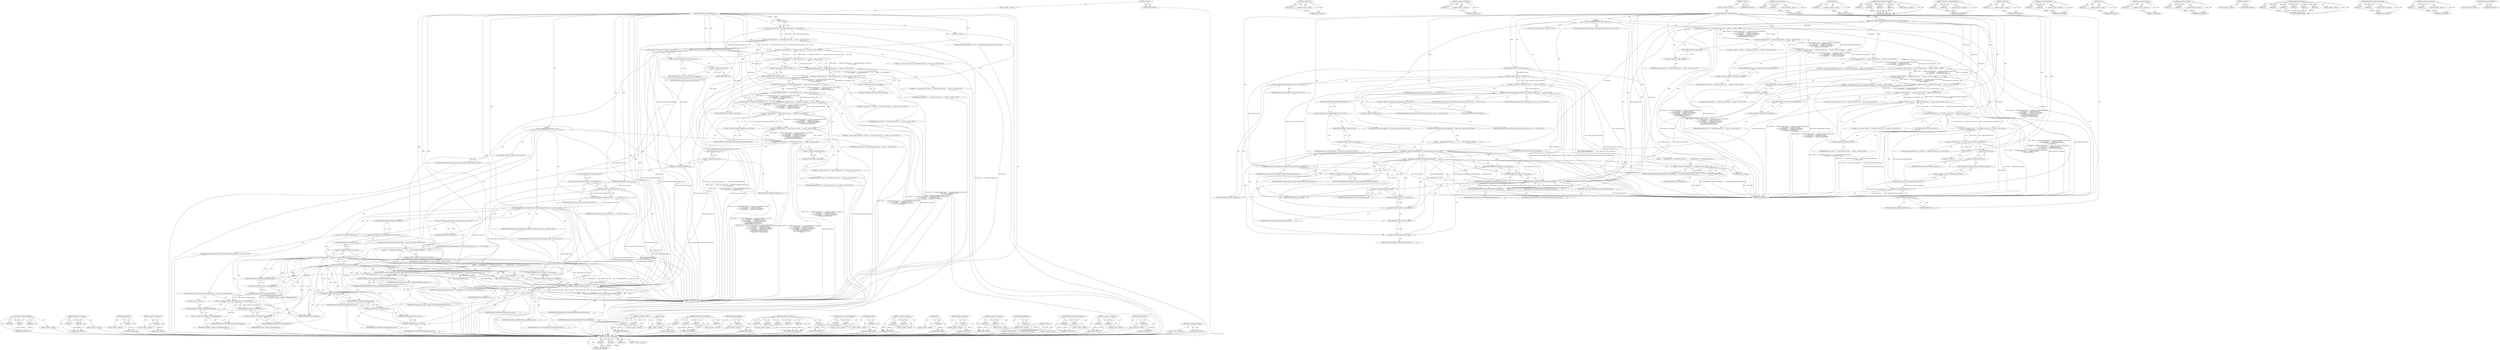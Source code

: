 digraph "ShowingInterstitialPage" {
vulnerable_218 [label=<(METHOD,FOR_EACH_OBSERVER)>];
vulnerable_219 [label=<(PARAM,p1)>];
vulnerable_220 [label=<(PARAM,p2)>];
vulnerable_221 [label=<(PARAM,p3)>];
vulnerable_222 [label=<(BLOCK,&lt;empty&gt;,&lt;empty&gt;)>];
vulnerable_223 [label=<(METHOD_RETURN,ANY)>];
vulnerable_172 [label=<(METHOD,validated_url)>];
vulnerable_173 [label=<(PARAM,p1)>];
vulnerable_174 [label=<(BLOCK,&lt;empty&gt;,&lt;empty&gt;)>];
vulnerable_175 [label=<(METHOD_RETURN,ANY)>];
vulnerable_197 [label=<(METHOD,&lt;operator&gt;.addressOf)>];
vulnerable_198 [label=<(PARAM,p1)>];
vulnerable_199 [label=<(BLOCK,&lt;empty&gt;,&lt;empty&gt;)>];
vulnerable_200 [label=<(METHOD_RETURN,ANY)>];
vulnerable_6 [label=<(METHOD,&lt;global&gt;)<SUB>1</SUB>>];
vulnerable_7 [label=<(BLOCK,&lt;empty&gt;,&lt;empty&gt;)<SUB>1</SUB>>];
vulnerable_8 [label=<(METHOD,DidFailProvisionalLoadWithError)<SUB>1</SUB>>];
vulnerable_9 [label=<(PARAM,RenderViewHost* render_view_host)<SUB>2</SUB>>];
vulnerable_10 [label=<(PARAM,const ViewHostMsg_DidFailProvisionalLoadWithError_Params&amp; params)<SUB>3</SUB>>];
vulnerable_11 [label="<(BLOCK,{
  VLOG(1) &lt;&lt; &quot;Failed Provisional Load: &quot; &lt;&lt; p...,{
  VLOG(1) &lt;&lt; &quot;Failed Provisional Load: &quot; &lt;&lt; p...)<SUB>3</SUB>>"];
vulnerable_12 [label="<(&lt;operator&gt;.shiftLeft,VLOG(1) &lt;&lt; &quot;Failed Provisional Load: &quot; &lt;&lt; param...)<SUB>4</SUB>>"];
vulnerable_13 [label="<(&lt;operator&gt;.shiftLeft,VLOG(1) &lt;&lt; &quot;Failed Provisional Load: &quot; &lt;&lt; param...)<SUB>4</SUB>>"];
vulnerable_14 [label="<(&lt;operator&gt;.shiftLeft,VLOG(1) &lt;&lt; &quot;Failed Provisional Load: &quot; &lt;&lt; param...)<SUB>4</SUB>>"];
vulnerable_15 [label="<(&lt;operator&gt;.shiftLeft,VLOG(1) &lt;&lt; &quot;Failed Provisional Load: &quot; &lt;&lt; param...)<SUB>4</SUB>>"];
vulnerable_16 [label="<(&lt;operator&gt;.shiftLeft,VLOG(1) &lt;&lt; &quot;Failed Provisional Load: &quot; &lt;&lt; param...)<SUB>4</SUB>>"];
vulnerable_17 [label="<(&lt;operator&gt;.shiftLeft,VLOG(1) &lt;&lt; &quot;Failed Provisional Load: &quot; &lt;&lt; param...)<SUB>4</SUB>>"];
vulnerable_18 [label="<(&lt;operator&gt;.shiftLeft,VLOG(1) &lt;&lt; &quot;Failed Provisional Load: &quot; &lt;&lt; param...)<SUB>4</SUB>>"];
vulnerable_19 [label="<(&lt;operator&gt;.shiftLeft,VLOG(1) &lt;&lt; &quot;Failed Provisional Load: &quot; &lt;&lt; param...)<SUB>4</SUB>>"];
vulnerable_20 [label="<(&lt;operator&gt;.shiftLeft,VLOG(1) &lt;&lt; &quot;Failed Provisional Load: &quot; &lt;&lt; param...)<SUB>4</SUB>>"];
vulnerable_21 [label="<(&lt;operator&gt;.shiftLeft,VLOG(1) &lt;&lt; &quot;Failed Provisional Load: &quot; &lt;&lt; param...)<SUB>4</SUB>>"];
vulnerable_22 [label="<(&lt;operator&gt;.shiftLeft,VLOG(1) &lt;&lt; &quot;Failed Provisional Load: &quot; &lt;&lt; param...)<SUB>4</SUB>>"];
vulnerable_23 [label="<(&lt;operator&gt;.shiftLeft,VLOG(1) &lt;&lt; &quot;Failed Provisional Load: &quot;)<SUB>4</SUB>>"];
vulnerable_24 [label=<(VLOG,VLOG(1))<SUB>4</SUB>>];
vulnerable_25 [label=<(LITERAL,1,VLOG(1))<SUB>4</SUB>>];
vulnerable_26 [label="<(LITERAL,&quot;Failed Provisional Load: &quot;,VLOG(1) &lt;&lt; &quot;Failed Provisional Load: &quot;)<SUB>4</SUB>>"];
vulnerable_27 [label=<(possibly_invalid_spec,params.url.possibly_invalid_spec())<SUB>4</SUB>>];
vulnerable_28 [label=<(&lt;operator&gt;.fieldAccess,params.url.possibly_invalid_spec)<SUB>4</SUB>>];
vulnerable_29 [label=<(&lt;operator&gt;.fieldAccess,params.url)<SUB>4</SUB>>];
vulnerable_30 [label=<(IDENTIFIER,params,params.url.possibly_invalid_spec())<SUB>4</SUB>>];
vulnerable_31 [label=<(FIELD_IDENTIFIER,url,url)<SUB>4</SUB>>];
vulnerable_32 [label=<(FIELD_IDENTIFIER,possibly_invalid_spec,possibly_invalid_spec)<SUB>4</SUB>>];
vulnerable_33 [label="<(LITERAL,&quot;, error_code: &quot;,VLOG(1) &lt;&lt; &quot;Failed Provisional Load: &quot; &lt;&lt; param...)<SUB>5</SUB>>"];
vulnerable_34 [label=<(&lt;operator&gt;.fieldAccess,params.error_code)<SUB>5</SUB>>];
vulnerable_35 [label="<(IDENTIFIER,params,VLOG(1) &lt;&lt; &quot;Failed Provisional Load: &quot; &lt;&lt; param...)<SUB>5</SUB>>"];
vulnerable_36 [label=<(FIELD_IDENTIFIER,error_code,error_code)<SUB>5</SUB>>];
vulnerable_37 [label="<(LITERAL,&quot;, error_description: &quot;,VLOG(1) &lt;&lt; &quot;Failed Provisional Load: &quot; &lt;&lt; param...)<SUB>6</SUB>>"];
vulnerable_38 [label=<(&lt;operator&gt;.fieldAccess,params.error_description)<SUB>6</SUB>>];
vulnerable_39 [label="<(IDENTIFIER,params,VLOG(1) &lt;&lt; &quot;Failed Provisional Load: &quot; &lt;&lt; param...)<SUB>6</SUB>>"];
vulnerable_40 [label=<(FIELD_IDENTIFIER,error_description,error_description)<SUB>6</SUB>>];
vulnerable_41 [label="<(LITERAL,&quot;, is_main_frame: &quot;,VLOG(1) &lt;&lt; &quot;Failed Provisional Load: &quot; &lt;&lt; param...)<SUB>7</SUB>>"];
vulnerable_42 [label=<(&lt;operator&gt;.fieldAccess,params.is_main_frame)<SUB>7</SUB>>];
vulnerable_43 [label="<(IDENTIFIER,params,VLOG(1) &lt;&lt; &quot;Failed Provisional Load: &quot; &lt;&lt; param...)<SUB>7</SUB>>"];
vulnerable_44 [label=<(FIELD_IDENTIFIER,is_main_frame,is_main_frame)<SUB>7</SUB>>];
vulnerable_45 [label="<(LITERAL,&quot;, showing_repost_interstitial: &quot;,VLOG(1) &lt;&lt; &quot;Failed Provisional Load: &quot; &lt;&lt; param...)<SUB>8</SUB>>"];
vulnerable_46 [label=<(&lt;operator&gt;.fieldAccess,params.showing_repost_interstitial)<SUB>9</SUB>>];
vulnerable_47 [label="<(IDENTIFIER,params,VLOG(1) &lt;&lt; &quot;Failed Provisional Load: &quot; &lt;&lt; param...)<SUB>9</SUB>>"];
vulnerable_48 [label=<(FIELD_IDENTIFIER,showing_repost_interstitial,showing_repost_interstitial)<SUB>9</SUB>>];
vulnerable_49 [label="<(LITERAL,&quot;, frame_id: &quot;,VLOG(1) &lt;&lt; &quot;Failed Provisional Load: &quot; &lt;&lt; param...)<SUB>10</SUB>>"];
vulnerable_50 [label=<(&lt;operator&gt;.fieldAccess,params.frame_id)<SUB>10</SUB>>];
vulnerable_51 [label="<(IDENTIFIER,params,VLOG(1) &lt;&lt; &quot;Failed Provisional Load: &quot; &lt;&lt; param...)<SUB>10</SUB>>"];
vulnerable_52 [label=<(FIELD_IDENTIFIER,frame_id,frame_id)<SUB>10</SUB>>];
vulnerable_53 [label="<(LOCAL,GURL validated_url: GURL)<SUB>11</SUB>>"];
vulnerable_54 [label=<(validated_url,validated_url(params.url))<SUB>11</SUB>>];
vulnerable_55 [label=<(&lt;operator&gt;.fieldAccess,params.url)<SUB>11</SUB>>];
vulnerable_56 [label=<(IDENTIFIER,params,validated_url(params.url))<SUB>11</SUB>>];
vulnerable_57 [label=<(FIELD_IDENTIFIER,url,url)<SUB>11</SUB>>];
vulnerable_58 [label="<(LOCAL,RenderProcessHost* render_process_host: RenderProcessHost*)<SUB>12</SUB>>"];
vulnerable_59 [label=<(&lt;operator&gt;.assignment,* render_process_host =
      render_view_host-...)<SUB>12</SUB>>];
vulnerable_60 [label=<(IDENTIFIER,render_process_host,* render_process_host =
      render_view_host-...)<SUB>12</SUB>>];
vulnerable_61 [label=<(GetProcess,render_view_host-&gt;GetProcess())<SUB>13</SUB>>];
vulnerable_62 [label=<(&lt;operator&gt;.indirectFieldAccess,render_view_host-&gt;GetProcess)<SUB>13</SUB>>];
vulnerable_63 [label=<(IDENTIFIER,render_view_host,render_view_host-&gt;GetProcess())<SUB>13</SUB>>];
vulnerable_64 [label=<(FIELD_IDENTIFIER,GetProcess,GetProcess)<SUB>13</SUB>>];
vulnerable_65 [label="<(RenderViewHost.FilterURL,RenderViewHost::FilterURL(render_process_host, ...)<SUB>14</SUB>>"];
vulnerable_66 [label="<(&lt;operator&gt;.fieldAccess,RenderViewHost::FilterURL)<SUB>14</SUB>>"];
vulnerable_67 [label="<(IDENTIFIER,RenderViewHost,RenderViewHost::FilterURL(render_process_host, ...)<SUB>14</SUB>>"];
vulnerable_68 [label=<(FIELD_IDENTIFIER,FilterURL,FilterURL)<SUB>14</SUB>>];
vulnerable_69 [label="<(IDENTIFIER,render_process_host,RenderViewHost::FilterURL(render_process_host, ...)<SUB>14</SUB>>"];
vulnerable_70 [label="<(LITERAL,false,RenderViewHost::FilterURL(render_process_host, ...)<SUB>14</SUB>>"];
vulnerable_71 [label=<(&lt;operator&gt;.addressOf,&amp;validated_url)<SUB>14</SUB>>];
vulnerable_72 [label="<(IDENTIFIER,validated_url,RenderViewHost::FilterURL(render_process_host, ...)<SUB>14</SUB>>"];
vulnerable_73 [label="<(CONTROL_STRUCTURE,IF,if (net::ERR_ABORTED == params.error_code))<SUB>16</SUB>>"];
vulnerable_74 [label="<(&lt;operator&gt;.equals,net::ERR_ABORTED == params.error_code)<SUB>16</SUB>>"];
vulnerable_75 [label="<(&lt;operator&gt;.fieldAccess,net::ERR_ABORTED)<SUB>16</SUB>>"];
vulnerable_76 [label="<(IDENTIFIER,net,net::ERR_ABORTED == params.error_code)<SUB>16</SUB>>"];
vulnerable_77 [label=<(FIELD_IDENTIFIER,ERR_ABORTED,ERR_ABORTED)<SUB>16</SUB>>];
vulnerable_78 [label=<(&lt;operator&gt;.fieldAccess,params.error_code)<SUB>16</SUB>>];
vulnerable_79 [label="<(IDENTIFIER,params,net::ERR_ABORTED == params.error_code)<SUB>16</SUB>>"];
vulnerable_80 [label=<(FIELD_IDENTIFIER,error_code,error_code)<SUB>16</SUB>>];
vulnerable_81 [label=<(BLOCK,{
    if (ShowingInterstitialPage()) {
      LO...,{
    if (ShowingInterstitialPage()) {
      LO...)<SUB>16</SUB>>];
vulnerable_82 [label=<(CONTROL_STRUCTURE,IF,if (ShowingInterstitialPage()))<SUB>17</SUB>>];
vulnerable_83 [label=<(ShowingInterstitialPage,ShowingInterstitialPage())<SUB>17</SUB>>];
vulnerable_84 [label=<(BLOCK,{
      LOG(WARNING) &lt;&lt; &quot;Discarding message dur...,{
      LOG(WARNING) &lt;&lt; &quot;Discarding message dur...)<SUB>17</SUB>>];
vulnerable_85 [label=<(&lt;operator&gt;.shiftLeft,LOG(WARNING) &lt;&lt; &quot;Discarding message during inte...)<SUB>18</SUB>>];
vulnerable_86 [label=<(LOG,LOG(WARNING))<SUB>18</SUB>>];
vulnerable_87 [label=<(IDENTIFIER,WARNING,LOG(WARNING))<SUB>18</SUB>>];
vulnerable_88 [label=<(LITERAL,&quot;Discarding message during interstitial.&quot;,LOG(WARNING) &lt;&lt; &quot;Discarding message during inte...)<SUB>18</SUB>>];
vulnerable_89 [label=<(RETURN,return;,return;)<SUB>19</SUB>>];
vulnerable_90 [label=<(RendererAbortedProvisionalLoad,render_manager_.RendererAbortedProvisionalLoad(...)<SUB>22</SUB>>];
vulnerable_91 [label=<(&lt;operator&gt;.fieldAccess,render_manager_.RendererAbortedProvisionalLoad)<SUB>22</SUB>>];
vulnerable_92 [label=<(IDENTIFIER,render_manager_,render_manager_.RendererAbortedProvisionalLoad(...)<SUB>22</SUB>>];
vulnerable_93 [label=<(FIELD_IDENTIFIER,RendererAbortedProvisionalLoad,RendererAbortedProvisionalLoad)<SUB>22</SUB>>];
vulnerable_94 [label=<(IDENTIFIER,render_view_host,render_manager_.RendererAbortedProvisionalLoad(...)<SUB>22</SUB>>];
vulnerable_95 [label=<(FOR_EACH_OBSERVER,FOR_EACH_OBSERVER(WebContentsObserver,
        ...)<SUB>25</SUB>>];
vulnerable_96 [label=<(IDENTIFIER,WebContentsObserver,FOR_EACH_OBSERVER(WebContentsObserver,
        ...)<SUB>25</SUB>>];
vulnerable_97 [label=<(IDENTIFIER,observers_,FOR_EACH_OBSERVER(WebContentsObserver,
        ...)<SUB>26</SUB>>];
vulnerable_98 [label=<(DidFailProvisionalLoad,DidFailProvisionalLoad(params.frame_id,
       ...)<SUB>27</SUB>>];
vulnerable_99 [label=<(&lt;operator&gt;.fieldAccess,params.frame_id)<SUB>27</SUB>>];
vulnerable_100 [label=<(IDENTIFIER,params,DidFailProvisionalLoad(params.frame_id,
       ...)<SUB>27</SUB>>];
vulnerable_101 [label=<(FIELD_IDENTIFIER,frame_id,frame_id)<SUB>27</SUB>>];
vulnerable_102 [label=<(&lt;operator&gt;.fieldAccess,params.is_main_frame)<SUB>28</SUB>>];
vulnerable_103 [label=<(IDENTIFIER,params,DidFailProvisionalLoad(params.frame_id,
       ...)<SUB>28</SUB>>];
vulnerable_104 [label=<(FIELD_IDENTIFIER,is_main_frame,is_main_frame)<SUB>28</SUB>>];
vulnerable_105 [label=<(IDENTIFIER,validated_url,DidFailProvisionalLoad(params.frame_id,
       ...)<SUB>29</SUB>>];
vulnerable_106 [label=<(&lt;operator&gt;.fieldAccess,params.error_code)<SUB>30</SUB>>];
vulnerable_107 [label=<(IDENTIFIER,params,DidFailProvisionalLoad(params.frame_id,
       ...)<SUB>30</SUB>>];
vulnerable_108 [label=<(FIELD_IDENTIFIER,error_code,error_code)<SUB>30</SUB>>];
vulnerable_109 [label=<(&lt;operator&gt;.fieldAccess,params.error_description)<SUB>31</SUB>>];
vulnerable_110 [label=<(IDENTIFIER,params,DidFailProvisionalLoad(params.frame_id,
       ...)<SUB>31</SUB>>];
vulnerable_111 [label=<(FIELD_IDENTIFIER,error_description,error_description)<SUB>31</SUB>>];
vulnerable_112 [label=<(IDENTIFIER,render_view_host,DidFailProvisionalLoad(params.frame_id,
       ...)<SUB>32</SUB>>];
vulnerable_113 [label=<(METHOD_RETURN,void)<SUB>1</SUB>>];
vulnerable_115 [label=<(METHOD_RETURN,ANY)<SUB>1</SUB>>];
vulnerable_201 [label=<(METHOD,&lt;operator&gt;.equals)>];
vulnerable_202 [label=<(PARAM,p1)>];
vulnerable_203 [label=<(PARAM,p2)>];
vulnerable_204 [label=<(BLOCK,&lt;empty&gt;,&lt;empty&gt;)>];
vulnerable_205 [label=<(METHOD_RETURN,ANY)>];
vulnerable_159 [label=<(METHOD,VLOG)>];
vulnerable_160 [label=<(PARAM,p1)>];
vulnerable_161 [label=<(BLOCK,&lt;empty&gt;,&lt;empty&gt;)>];
vulnerable_162 [label=<(METHOD_RETURN,ANY)>];
vulnerable_190 [label=<(METHOD,RenderViewHost.FilterURL)>];
vulnerable_191 [label=<(PARAM,p1)>];
vulnerable_192 [label=<(PARAM,p2)>];
vulnerable_193 [label=<(PARAM,p3)>];
vulnerable_194 [label=<(PARAM,p4)>];
vulnerable_195 [label=<(BLOCK,&lt;empty&gt;,&lt;empty&gt;)>];
vulnerable_196 [label=<(METHOD_RETURN,ANY)>];
vulnerable_185 [label=<(METHOD,&lt;operator&gt;.indirectFieldAccess)>];
vulnerable_186 [label=<(PARAM,p1)>];
vulnerable_187 [label=<(PARAM,p2)>];
vulnerable_188 [label=<(BLOCK,&lt;empty&gt;,&lt;empty&gt;)>];
vulnerable_189 [label=<(METHOD_RETURN,ANY)>];
vulnerable_181 [label=<(METHOD,GetProcess)>];
vulnerable_182 [label=<(PARAM,p1)>];
vulnerable_183 [label=<(BLOCK,&lt;empty&gt;,&lt;empty&gt;)>];
vulnerable_184 [label=<(METHOD_RETURN,ANY)>];
vulnerable_167 [label=<(METHOD,&lt;operator&gt;.fieldAccess)>];
vulnerable_168 [label=<(PARAM,p1)>];
vulnerable_169 [label=<(PARAM,p2)>];
vulnerable_170 [label=<(BLOCK,&lt;empty&gt;,&lt;empty&gt;)>];
vulnerable_171 [label=<(METHOD_RETURN,ANY)>];
vulnerable_209 [label=<(METHOD,LOG)>];
vulnerable_210 [label=<(PARAM,p1)>];
vulnerable_211 [label=<(BLOCK,&lt;empty&gt;,&lt;empty&gt;)>];
vulnerable_212 [label=<(METHOD_RETURN,ANY)>];
vulnerable_163 [label=<(METHOD,possibly_invalid_spec)>];
vulnerable_164 [label=<(PARAM,p1)>];
vulnerable_165 [label=<(BLOCK,&lt;empty&gt;,&lt;empty&gt;)>];
vulnerable_166 [label=<(METHOD_RETURN,ANY)>];
vulnerable_154 [label=<(METHOD,&lt;operator&gt;.shiftLeft)>];
vulnerable_155 [label=<(PARAM,p1)>];
vulnerable_156 [label=<(PARAM,p2)>];
vulnerable_157 [label=<(BLOCK,&lt;empty&gt;,&lt;empty&gt;)>];
vulnerable_158 [label=<(METHOD_RETURN,ANY)>];
vulnerable_148 [label=<(METHOD,&lt;global&gt;)<SUB>1</SUB>>];
vulnerable_149 [label=<(BLOCK,&lt;empty&gt;,&lt;empty&gt;)>];
vulnerable_150 [label=<(METHOD_RETURN,ANY)>];
vulnerable_224 [label=<(METHOD,DidFailProvisionalLoad)>];
vulnerable_225 [label=<(PARAM,p1)>];
vulnerable_226 [label=<(PARAM,p2)>];
vulnerable_227 [label=<(PARAM,p3)>];
vulnerable_228 [label=<(PARAM,p4)>];
vulnerable_229 [label=<(PARAM,p5)>];
vulnerable_230 [label=<(PARAM,p6)>];
vulnerable_231 [label=<(BLOCK,&lt;empty&gt;,&lt;empty&gt;)>];
vulnerable_232 [label=<(METHOD_RETURN,ANY)>];
vulnerable_213 [label=<(METHOD,RendererAbortedProvisionalLoad)>];
vulnerable_214 [label=<(PARAM,p1)>];
vulnerable_215 [label=<(PARAM,p2)>];
vulnerable_216 [label=<(BLOCK,&lt;empty&gt;,&lt;empty&gt;)>];
vulnerable_217 [label=<(METHOD_RETURN,ANY)>];
vulnerable_176 [label=<(METHOD,&lt;operator&gt;.assignment)>];
vulnerable_177 [label=<(PARAM,p1)>];
vulnerable_178 [label=<(PARAM,p2)>];
vulnerable_179 [label=<(BLOCK,&lt;empty&gt;,&lt;empty&gt;)>];
vulnerable_180 [label=<(METHOD_RETURN,ANY)>];
vulnerable_206 [label=<(METHOD,ShowingInterstitialPage)>];
vulnerable_207 [label=<(BLOCK,&lt;empty&gt;,&lt;empty&gt;)>];
vulnerable_208 [label=<(METHOD_RETURN,ANY)>];
fixed_250 [label=<(METHOD,FOR_EACH_OBSERVER)>];
fixed_251 [label=<(PARAM,p1)>];
fixed_252 [label=<(PARAM,p2)>];
fixed_253 [label=<(PARAM,p3)>];
fixed_254 [label=<(BLOCK,&lt;empty&gt;,&lt;empty&gt;)>];
fixed_255 [label=<(METHOD_RETURN,ANY)>];
fixed_233 [label=<(METHOD,&lt;operator&gt;.notEquals)>];
fixed_234 [label=<(PARAM,p1)>];
fixed_235 [label=<(PARAM,p2)>];
fixed_236 [label=<(BLOCK,&lt;empty&gt;,&lt;empty&gt;)>];
fixed_237 [label=<(METHOD_RETURN,ANY)>];
fixed_187 [label=<(METHOD,validated_url)>];
fixed_188 [label=<(PARAM,p1)>];
fixed_189 [label=<(BLOCK,&lt;empty&gt;,&lt;empty&gt;)>];
fixed_190 [label=<(METHOD_RETURN,ANY)>];
fixed_212 [label=<(METHOD,&lt;operator&gt;.addressOf)>];
fixed_213 [label=<(PARAM,p1)>];
fixed_214 [label=<(BLOCK,&lt;empty&gt;,&lt;empty&gt;)>];
fixed_215 [label=<(METHOD_RETURN,ANY)>];
fixed_6 [label=<(METHOD,&lt;global&gt;)<SUB>1</SUB>>];
fixed_7 [label=<(BLOCK,&lt;empty&gt;,&lt;empty&gt;)<SUB>1</SUB>>];
fixed_8 [label=<(METHOD,DidFailProvisionalLoadWithError)<SUB>1</SUB>>];
fixed_9 [label=<(PARAM,RenderViewHost* render_view_host)<SUB>2</SUB>>];
fixed_10 [label=<(PARAM,const ViewHostMsg_DidFailProvisionalLoadWithError_Params&amp; params)<SUB>3</SUB>>];
fixed_11 [label="<(BLOCK,{
  VLOG(1) &lt;&lt; &quot;Failed Provisional Load: &quot; &lt;&lt; p...,{
  VLOG(1) &lt;&lt; &quot;Failed Provisional Load: &quot; &lt;&lt; p...)<SUB>3</SUB>>"];
fixed_12 [label="<(&lt;operator&gt;.shiftLeft,VLOG(1) &lt;&lt; &quot;Failed Provisional Load: &quot; &lt;&lt; param...)<SUB>4</SUB>>"];
fixed_13 [label="<(&lt;operator&gt;.shiftLeft,VLOG(1) &lt;&lt; &quot;Failed Provisional Load: &quot; &lt;&lt; param...)<SUB>4</SUB>>"];
fixed_14 [label="<(&lt;operator&gt;.shiftLeft,VLOG(1) &lt;&lt; &quot;Failed Provisional Load: &quot; &lt;&lt; param...)<SUB>4</SUB>>"];
fixed_15 [label="<(&lt;operator&gt;.shiftLeft,VLOG(1) &lt;&lt; &quot;Failed Provisional Load: &quot; &lt;&lt; param...)<SUB>4</SUB>>"];
fixed_16 [label="<(&lt;operator&gt;.shiftLeft,VLOG(1) &lt;&lt; &quot;Failed Provisional Load: &quot; &lt;&lt; param...)<SUB>4</SUB>>"];
fixed_17 [label="<(&lt;operator&gt;.shiftLeft,VLOG(1) &lt;&lt; &quot;Failed Provisional Load: &quot; &lt;&lt; param...)<SUB>4</SUB>>"];
fixed_18 [label="<(&lt;operator&gt;.shiftLeft,VLOG(1) &lt;&lt; &quot;Failed Provisional Load: &quot; &lt;&lt; param...)<SUB>4</SUB>>"];
fixed_19 [label="<(&lt;operator&gt;.shiftLeft,VLOG(1) &lt;&lt; &quot;Failed Provisional Load: &quot; &lt;&lt; param...)<SUB>4</SUB>>"];
fixed_20 [label="<(&lt;operator&gt;.shiftLeft,VLOG(1) &lt;&lt; &quot;Failed Provisional Load: &quot; &lt;&lt; param...)<SUB>4</SUB>>"];
fixed_21 [label="<(&lt;operator&gt;.shiftLeft,VLOG(1) &lt;&lt; &quot;Failed Provisional Load: &quot; &lt;&lt; param...)<SUB>4</SUB>>"];
fixed_22 [label="<(&lt;operator&gt;.shiftLeft,VLOG(1) &lt;&lt; &quot;Failed Provisional Load: &quot; &lt;&lt; param...)<SUB>4</SUB>>"];
fixed_23 [label="<(&lt;operator&gt;.shiftLeft,VLOG(1) &lt;&lt; &quot;Failed Provisional Load: &quot;)<SUB>4</SUB>>"];
fixed_24 [label=<(VLOG,VLOG(1))<SUB>4</SUB>>];
fixed_25 [label=<(LITERAL,1,VLOG(1))<SUB>4</SUB>>];
fixed_26 [label="<(LITERAL,&quot;Failed Provisional Load: &quot;,VLOG(1) &lt;&lt; &quot;Failed Provisional Load: &quot;)<SUB>4</SUB>>"];
fixed_27 [label=<(possibly_invalid_spec,params.url.possibly_invalid_spec())<SUB>4</SUB>>];
fixed_28 [label=<(&lt;operator&gt;.fieldAccess,params.url.possibly_invalid_spec)<SUB>4</SUB>>];
fixed_29 [label=<(&lt;operator&gt;.fieldAccess,params.url)<SUB>4</SUB>>];
fixed_30 [label=<(IDENTIFIER,params,params.url.possibly_invalid_spec())<SUB>4</SUB>>];
fixed_31 [label=<(FIELD_IDENTIFIER,url,url)<SUB>4</SUB>>];
fixed_32 [label=<(FIELD_IDENTIFIER,possibly_invalid_spec,possibly_invalid_spec)<SUB>4</SUB>>];
fixed_33 [label="<(LITERAL,&quot;, error_code: &quot;,VLOG(1) &lt;&lt; &quot;Failed Provisional Load: &quot; &lt;&lt; param...)<SUB>5</SUB>>"];
fixed_34 [label=<(&lt;operator&gt;.fieldAccess,params.error_code)<SUB>5</SUB>>];
fixed_35 [label="<(IDENTIFIER,params,VLOG(1) &lt;&lt; &quot;Failed Provisional Load: &quot; &lt;&lt; param...)<SUB>5</SUB>>"];
fixed_36 [label=<(FIELD_IDENTIFIER,error_code,error_code)<SUB>5</SUB>>];
fixed_37 [label="<(LITERAL,&quot;, error_description: &quot;,VLOG(1) &lt;&lt; &quot;Failed Provisional Load: &quot; &lt;&lt; param...)<SUB>6</SUB>>"];
fixed_38 [label=<(&lt;operator&gt;.fieldAccess,params.error_description)<SUB>6</SUB>>];
fixed_39 [label="<(IDENTIFIER,params,VLOG(1) &lt;&lt; &quot;Failed Provisional Load: &quot; &lt;&lt; param...)<SUB>6</SUB>>"];
fixed_40 [label=<(FIELD_IDENTIFIER,error_description,error_description)<SUB>6</SUB>>];
fixed_41 [label="<(LITERAL,&quot;, is_main_frame: &quot;,VLOG(1) &lt;&lt; &quot;Failed Provisional Load: &quot; &lt;&lt; param...)<SUB>7</SUB>>"];
fixed_42 [label=<(&lt;operator&gt;.fieldAccess,params.is_main_frame)<SUB>7</SUB>>];
fixed_43 [label="<(IDENTIFIER,params,VLOG(1) &lt;&lt; &quot;Failed Provisional Load: &quot; &lt;&lt; param...)<SUB>7</SUB>>"];
fixed_44 [label=<(FIELD_IDENTIFIER,is_main_frame,is_main_frame)<SUB>7</SUB>>];
fixed_45 [label="<(LITERAL,&quot;, showing_repost_interstitial: &quot;,VLOG(1) &lt;&lt; &quot;Failed Provisional Load: &quot; &lt;&lt; param...)<SUB>8</SUB>>"];
fixed_46 [label=<(&lt;operator&gt;.fieldAccess,params.showing_repost_interstitial)<SUB>9</SUB>>];
fixed_47 [label="<(IDENTIFIER,params,VLOG(1) &lt;&lt; &quot;Failed Provisional Load: &quot; &lt;&lt; param...)<SUB>9</SUB>>"];
fixed_48 [label=<(FIELD_IDENTIFIER,showing_repost_interstitial,showing_repost_interstitial)<SUB>9</SUB>>];
fixed_49 [label="<(LITERAL,&quot;, frame_id: &quot;,VLOG(1) &lt;&lt; &quot;Failed Provisional Load: &quot; &lt;&lt; param...)<SUB>10</SUB>>"];
fixed_50 [label=<(&lt;operator&gt;.fieldAccess,params.frame_id)<SUB>10</SUB>>];
fixed_51 [label="<(IDENTIFIER,params,VLOG(1) &lt;&lt; &quot;Failed Provisional Load: &quot; &lt;&lt; param...)<SUB>10</SUB>>"];
fixed_52 [label=<(FIELD_IDENTIFIER,frame_id,frame_id)<SUB>10</SUB>>];
fixed_53 [label="<(LOCAL,GURL validated_url: GURL)<SUB>11</SUB>>"];
fixed_54 [label=<(validated_url,validated_url(params.url))<SUB>11</SUB>>];
fixed_55 [label=<(&lt;operator&gt;.fieldAccess,params.url)<SUB>11</SUB>>];
fixed_56 [label=<(IDENTIFIER,params,validated_url(params.url))<SUB>11</SUB>>];
fixed_57 [label=<(FIELD_IDENTIFIER,url,url)<SUB>11</SUB>>];
fixed_58 [label="<(LOCAL,RenderProcessHost* render_process_host: RenderProcessHost*)<SUB>12</SUB>>"];
fixed_59 [label=<(&lt;operator&gt;.assignment,* render_process_host =
      render_view_host-...)<SUB>12</SUB>>];
fixed_60 [label=<(IDENTIFIER,render_process_host,* render_process_host =
      render_view_host-...)<SUB>12</SUB>>];
fixed_61 [label=<(GetProcess,render_view_host-&gt;GetProcess())<SUB>13</SUB>>];
fixed_62 [label=<(&lt;operator&gt;.indirectFieldAccess,render_view_host-&gt;GetProcess)<SUB>13</SUB>>];
fixed_63 [label=<(IDENTIFIER,render_view_host,render_view_host-&gt;GetProcess())<SUB>13</SUB>>];
fixed_64 [label=<(FIELD_IDENTIFIER,GetProcess,GetProcess)<SUB>13</SUB>>];
fixed_65 [label="<(RenderViewHost.FilterURL,RenderViewHost::FilterURL(render_process_host, ...)<SUB>14</SUB>>"];
fixed_66 [label="<(&lt;operator&gt;.fieldAccess,RenderViewHost::FilterURL)<SUB>14</SUB>>"];
fixed_67 [label="<(IDENTIFIER,RenderViewHost,RenderViewHost::FilterURL(render_process_host, ...)<SUB>14</SUB>>"];
fixed_68 [label=<(FIELD_IDENTIFIER,FilterURL,FilterURL)<SUB>14</SUB>>];
fixed_69 [label="<(IDENTIFIER,render_process_host,RenderViewHost::FilterURL(render_process_host, ...)<SUB>14</SUB>>"];
fixed_70 [label="<(LITERAL,false,RenderViewHost::FilterURL(render_process_host, ...)<SUB>14</SUB>>"];
fixed_71 [label=<(&lt;operator&gt;.addressOf,&amp;validated_url)<SUB>14</SUB>>];
fixed_72 [label="<(IDENTIFIER,validated_url,RenderViewHost::FilterURL(render_process_host, ...)<SUB>14</SUB>>"];
fixed_73 [label="<(CONTROL_STRUCTURE,IF,if (net::ERR_ABORTED == params.error_code))<SUB>16</SUB>>"];
fixed_74 [label="<(&lt;operator&gt;.equals,net::ERR_ABORTED == params.error_code)<SUB>16</SUB>>"];
fixed_75 [label="<(&lt;operator&gt;.fieldAccess,net::ERR_ABORTED)<SUB>16</SUB>>"];
fixed_76 [label="<(IDENTIFIER,net,net::ERR_ABORTED == params.error_code)<SUB>16</SUB>>"];
fixed_77 [label=<(FIELD_IDENTIFIER,ERR_ABORTED,ERR_ABORTED)<SUB>16</SUB>>];
fixed_78 [label=<(&lt;operator&gt;.fieldAccess,params.error_code)<SUB>16</SUB>>];
fixed_79 [label="<(IDENTIFIER,params,net::ERR_ABORTED == params.error_code)<SUB>16</SUB>>"];
fixed_80 [label=<(FIELD_IDENTIFIER,error_code,error_code)<SUB>16</SUB>>];
fixed_81 [label=<(BLOCK,{
    if (ShowingInterstitialPage()) {
      LO...,{
    if (ShowingInterstitialPage()) {
      LO...)<SUB>16</SUB>>];
fixed_82 [label=<(CONTROL_STRUCTURE,IF,if (ShowingInterstitialPage()))<SUB>17</SUB>>];
fixed_83 [label=<(ShowingInterstitialPage,ShowingInterstitialPage())<SUB>17</SUB>>];
fixed_84 [label=<(BLOCK,{
      LOG(WARNING) &lt;&lt; &quot;Discarding message dur...,{
      LOG(WARNING) &lt;&lt; &quot;Discarding message dur...)<SUB>17</SUB>>];
fixed_85 [label=<(&lt;operator&gt;.shiftLeft,LOG(WARNING) &lt;&lt; &quot;Discarding message during inte...)<SUB>18</SUB>>];
fixed_86 [label=<(LOG,LOG(WARNING))<SUB>18</SUB>>];
fixed_87 [label=<(IDENTIFIER,WARNING,LOG(WARNING))<SUB>18</SUB>>];
fixed_88 [label=<(LITERAL,&quot;Discarding message during interstitial.&quot;,LOG(WARNING) &lt;&lt; &quot;Discarding message during inte...)<SUB>18</SUB>>];
fixed_89 [label=<(RETURN,return;,return;)<SUB>19</SUB>>];
fixed_90 [label=<(RendererAbortedProvisionalLoad,render_manager_.RendererAbortedProvisionalLoad(...)<SUB>22</SUB>>];
fixed_91 [label=<(&lt;operator&gt;.fieldAccess,render_manager_.RendererAbortedProvisionalLoad)<SUB>22</SUB>>];
fixed_92 [label=<(IDENTIFIER,render_manager_,render_manager_.RendererAbortedProvisionalLoad(...)<SUB>22</SUB>>];
fixed_93 [label=<(FIELD_IDENTIFIER,RendererAbortedProvisionalLoad,RendererAbortedProvisionalLoad)<SUB>22</SUB>>];
fixed_94 [label=<(IDENTIFIER,render_view_host,render_manager_.RendererAbortedProvisionalLoad(...)<SUB>22</SUB>>];
fixed_95 [label=<(CONTROL_STRUCTURE,IF,if (controller_.GetPendingEntry() != controller_.GetVisibleEntry()))<SUB>34</SUB>>];
fixed_96 [label=<(&lt;operator&gt;.notEquals,controller_.GetPendingEntry() != controller_.Ge...)<SUB>34</SUB>>];
fixed_97 [label=<(GetPendingEntry,controller_.GetPendingEntry())<SUB>34</SUB>>];
fixed_98 [label=<(&lt;operator&gt;.fieldAccess,controller_.GetPendingEntry)<SUB>34</SUB>>];
fixed_99 [label=<(IDENTIFIER,controller_,controller_.GetPendingEntry())<SUB>34</SUB>>];
fixed_100 [label=<(FIELD_IDENTIFIER,GetPendingEntry,GetPendingEntry)<SUB>34</SUB>>];
fixed_101 [label=<(GetVisibleEntry,controller_.GetVisibleEntry())<SUB>34</SUB>>];
fixed_102 [label=<(&lt;operator&gt;.fieldAccess,controller_.GetVisibleEntry)<SUB>34</SUB>>];
fixed_103 [label=<(IDENTIFIER,controller_,controller_.GetVisibleEntry())<SUB>34</SUB>>];
fixed_104 [label=<(FIELD_IDENTIFIER,GetVisibleEntry,GetVisibleEntry)<SUB>34</SUB>>];
fixed_105 [label=<(BLOCK,&lt;empty&gt;,&lt;empty&gt;)<SUB>35</SUB>>];
fixed_106 [label=<(DiscardPendingEntry,controller_.DiscardPendingEntry())<SUB>35</SUB>>];
fixed_107 [label=<(&lt;operator&gt;.fieldAccess,controller_.DiscardPendingEntry)<SUB>35</SUB>>];
fixed_108 [label=<(IDENTIFIER,controller_,controller_.DiscardPendingEntry())<SUB>35</SUB>>];
fixed_109 [label=<(FIELD_IDENTIFIER,DiscardPendingEntry,DiscardPendingEntry)<SUB>35</SUB>>];
fixed_110 [label=<(FOR_EACH_OBSERVER,FOR_EACH_OBSERVER(WebContentsObserver,
        ...)<SUB>37</SUB>>];
fixed_111 [label=<(IDENTIFIER,WebContentsObserver,FOR_EACH_OBSERVER(WebContentsObserver,
        ...)<SUB>37</SUB>>];
fixed_112 [label=<(IDENTIFIER,observers_,FOR_EACH_OBSERVER(WebContentsObserver,
        ...)<SUB>38</SUB>>];
fixed_113 [label=<(DidFailProvisionalLoad,DidFailProvisionalLoad(params.frame_id,
       ...)<SUB>39</SUB>>];
fixed_114 [label=<(&lt;operator&gt;.fieldAccess,params.frame_id)<SUB>39</SUB>>];
fixed_115 [label=<(IDENTIFIER,params,DidFailProvisionalLoad(params.frame_id,
       ...)<SUB>39</SUB>>];
fixed_116 [label=<(FIELD_IDENTIFIER,frame_id,frame_id)<SUB>39</SUB>>];
fixed_117 [label=<(&lt;operator&gt;.fieldAccess,params.is_main_frame)<SUB>40</SUB>>];
fixed_118 [label=<(IDENTIFIER,params,DidFailProvisionalLoad(params.frame_id,
       ...)<SUB>40</SUB>>];
fixed_119 [label=<(FIELD_IDENTIFIER,is_main_frame,is_main_frame)<SUB>40</SUB>>];
fixed_120 [label=<(IDENTIFIER,validated_url,DidFailProvisionalLoad(params.frame_id,
       ...)<SUB>41</SUB>>];
fixed_121 [label=<(&lt;operator&gt;.fieldAccess,params.error_code)<SUB>42</SUB>>];
fixed_122 [label=<(IDENTIFIER,params,DidFailProvisionalLoad(params.frame_id,
       ...)<SUB>42</SUB>>];
fixed_123 [label=<(FIELD_IDENTIFIER,error_code,error_code)<SUB>42</SUB>>];
fixed_124 [label=<(&lt;operator&gt;.fieldAccess,params.error_description)<SUB>43</SUB>>];
fixed_125 [label=<(IDENTIFIER,params,DidFailProvisionalLoad(params.frame_id,
       ...)<SUB>43</SUB>>];
fixed_126 [label=<(FIELD_IDENTIFIER,error_description,error_description)<SUB>43</SUB>>];
fixed_127 [label=<(IDENTIFIER,render_view_host,DidFailProvisionalLoad(params.frame_id,
       ...)<SUB>44</SUB>>];
fixed_128 [label=<(METHOD_RETURN,void)<SUB>1</SUB>>];
fixed_130 [label=<(METHOD_RETURN,ANY)<SUB>1</SUB>>];
fixed_216 [label=<(METHOD,&lt;operator&gt;.equals)>];
fixed_217 [label=<(PARAM,p1)>];
fixed_218 [label=<(PARAM,p2)>];
fixed_219 [label=<(BLOCK,&lt;empty&gt;,&lt;empty&gt;)>];
fixed_220 [label=<(METHOD_RETURN,ANY)>];
fixed_174 [label=<(METHOD,VLOG)>];
fixed_175 [label=<(PARAM,p1)>];
fixed_176 [label=<(BLOCK,&lt;empty&gt;,&lt;empty&gt;)>];
fixed_177 [label=<(METHOD_RETURN,ANY)>];
fixed_205 [label=<(METHOD,RenderViewHost.FilterURL)>];
fixed_206 [label=<(PARAM,p1)>];
fixed_207 [label=<(PARAM,p2)>];
fixed_208 [label=<(PARAM,p3)>];
fixed_209 [label=<(PARAM,p4)>];
fixed_210 [label=<(BLOCK,&lt;empty&gt;,&lt;empty&gt;)>];
fixed_211 [label=<(METHOD_RETURN,ANY)>];
fixed_246 [label=<(METHOD,DiscardPendingEntry)>];
fixed_247 [label=<(PARAM,p1)>];
fixed_248 [label=<(BLOCK,&lt;empty&gt;,&lt;empty&gt;)>];
fixed_249 [label=<(METHOD_RETURN,ANY)>];
fixed_256 [label=<(METHOD,DidFailProvisionalLoad)>];
fixed_257 [label=<(PARAM,p1)>];
fixed_258 [label=<(PARAM,p2)>];
fixed_259 [label=<(PARAM,p3)>];
fixed_260 [label=<(PARAM,p4)>];
fixed_261 [label=<(PARAM,p5)>];
fixed_262 [label=<(PARAM,p6)>];
fixed_263 [label=<(BLOCK,&lt;empty&gt;,&lt;empty&gt;)>];
fixed_264 [label=<(METHOD_RETURN,ANY)>];
fixed_200 [label=<(METHOD,&lt;operator&gt;.indirectFieldAccess)>];
fixed_201 [label=<(PARAM,p1)>];
fixed_202 [label=<(PARAM,p2)>];
fixed_203 [label=<(BLOCK,&lt;empty&gt;,&lt;empty&gt;)>];
fixed_204 [label=<(METHOD_RETURN,ANY)>];
fixed_196 [label=<(METHOD,GetProcess)>];
fixed_197 [label=<(PARAM,p1)>];
fixed_198 [label=<(BLOCK,&lt;empty&gt;,&lt;empty&gt;)>];
fixed_199 [label=<(METHOD_RETURN,ANY)>];
fixed_182 [label=<(METHOD,&lt;operator&gt;.fieldAccess)>];
fixed_183 [label=<(PARAM,p1)>];
fixed_184 [label=<(PARAM,p2)>];
fixed_185 [label=<(BLOCK,&lt;empty&gt;,&lt;empty&gt;)>];
fixed_186 [label=<(METHOD_RETURN,ANY)>];
fixed_224 [label=<(METHOD,LOG)>];
fixed_225 [label=<(PARAM,p1)>];
fixed_226 [label=<(BLOCK,&lt;empty&gt;,&lt;empty&gt;)>];
fixed_227 [label=<(METHOD_RETURN,ANY)>];
fixed_178 [label=<(METHOD,possibly_invalid_spec)>];
fixed_179 [label=<(PARAM,p1)>];
fixed_180 [label=<(BLOCK,&lt;empty&gt;,&lt;empty&gt;)>];
fixed_181 [label=<(METHOD_RETURN,ANY)>];
fixed_169 [label=<(METHOD,&lt;operator&gt;.shiftLeft)>];
fixed_170 [label=<(PARAM,p1)>];
fixed_171 [label=<(PARAM,p2)>];
fixed_172 [label=<(BLOCK,&lt;empty&gt;,&lt;empty&gt;)>];
fixed_173 [label=<(METHOD_RETURN,ANY)>];
fixed_163 [label=<(METHOD,&lt;global&gt;)<SUB>1</SUB>>];
fixed_164 [label=<(BLOCK,&lt;empty&gt;,&lt;empty&gt;)>];
fixed_165 [label=<(METHOD_RETURN,ANY)>];
fixed_238 [label=<(METHOD,GetPendingEntry)>];
fixed_239 [label=<(PARAM,p1)>];
fixed_240 [label=<(BLOCK,&lt;empty&gt;,&lt;empty&gt;)>];
fixed_241 [label=<(METHOD_RETURN,ANY)>];
fixed_228 [label=<(METHOD,RendererAbortedProvisionalLoad)>];
fixed_229 [label=<(PARAM,p1)>];
fixed_230 [label=<(PARAM,p2)>];
fixed_231 [label=<(BLOCK,&lt;empty&gt;,&lt;empty&gt;)>];
fixed_232 [label=<(METHOD_RETURN,ANY)>];
fixed_191 [label=<(METHOD,&lt;operator&gt;.assignment)>];
fixed_192 [label=<(PARAM,p1)>];
fixed_193 [label=<(PARAM,p2)>];
fixed_194 [label=<(BLOCK,&lt;empty&gt;,&lt;empty&gt;)>];
fixed_195 [label=<(METHOD_RETURN,ANY)>];
fixed_242 [label=<(METHOD,GetVisibleEntry)>];
fixed_243 [label=<(PARAM,p1)>];
fixed_244 [label=<(BLOCK,&lt;empty&gt;,&lt;empty&gt;)>];
fixed_245 [label=<(METHOD_RETURN,ANY)>];
fixed_221 [label=<(METHOD,ShowingInterstitialPage)>];
fixed_222 [label=<(BLOCK,&lt;empty&gt;,&lt;empty&gt;)>];
fixed_223 [label=<(METHOD_RETURN,ANY)>];
vulnerable_218 -> vulnerable_219  [key=0, label="AST: "];
vulnerable_218 -> vulnerable_219  [key=1, label="DDG: "];
vulnerable_218 -> vulnerable_222  [key=0, label="AST: "];
vulnerable_218 -> vulnerable_220  [key=0, label="AST: "];
vulnerable_218 -> vulnerable_220  [key=1, label="DDG: "];
vulnerable_218 -> vulnerable_223  [key=0, label="AST: "];
vulnerable_218 -> vulnerable_223  [key=1, label="CFG: "];
vulnerable_218 -> vulnerable_221  [key=0, label="AST: "];
vulnerable_218 -> vulnerable_221  [key=1, label="DDG: "];
vulnerable_219 -> vulnerable_223  [key=0, label="DDG: p1"];
vulnerable_220 -> vulnerable_223  [key=0, label="DDG: p2"];
vulnerable_221 -> vulnerable_223  [key=0, label="DDG: p3"];
vulnerable_172 -> vulnerable_173  [key=0, label="AST: "];
vulnerable_172 -> vulnerable_173  [key=1, label="DDG: "];
vulnerable_172 -> vulnerable_174  [key=0, label="AST: "];
vulnerable_172 -> vulnerable_175  [key=0, label="AST: "];
vulnerable_172 -> vulnerable_175  [key=1, label="CFG: "];
vulnerable_173 -> vulnerable_175  [key=0, label="DDG: p1"];
vulnerable_197 -> vulnerable_198  [key=0, label="AST: "];
vulnerable_197 -> vulnerable_198  [key=1, label="DDG: "];
vulnerable_197 -> vulnerable_199  [key=0, label="AST: "];
vulnerable_197 -> vulnerable_200  [key=0, label="AST: "];
vulnerable_197 -> vulnerable_200  [key=1, label="CFG: "];
vulnerable_198 -> vulnerable_200  [key=0, label="DDG: p1"];
vulnerable_6 -> vulnerable_7  [key=0, label="AST: "];
vulnerable_6 -> vulnerable_115  [key=0, label="AST: "];
vulnerable_6 -> vulnerable_115  [key=1, label="CFG: "];
vulnerable_7 -> vulnerable_8  [key=0, label="AST: "];
vulnerable_8 -> vulnerable_9  [key=0, label="AST: "];
vulnerable_8 -> vulnerable_9  [key=1, label="DDG: "];
vulnerable_8 -> vulnerable_10  [key=0, label="AST: "];
vulnerable_8 -> vulnerable_10  [key=1, label="DDG: "];
vulnerable_8 -> vulnerable_11  [key=0, label="AST: "];
vulnerable_8 -> vulnerable_113  [key=0, label="AST: "];
vulnerable_8 -> vulnerable_24  [key=0, label="CFG: "];
vulnerable_8 -> vulnerable_24  [key=1, label="DDG: "];
vulnerable_8 -> vulnerable_65  [key=0, label="DDG: "];
vulnerable_8 -> vulnerable_95  [key=0, label="DDG: "];
vulnerable_8 -> vulnerable_13  [key=0, label="DDG: "];
vulnerable_8 -> vulnerable_98  [key=0, label="DDG: "];
vulnerable_8 -> vulnerable_83  [key=0, label="DDG: "];
vulnerable_8 -> vulnerable_90  [key=0, label="DDG: "];
vulnerable_8 -> vulnerable_15  [key=0, label="DDG: "];
vulnerable_8 -> vulnerable_89  [key=0, label="DDG: "];
vulnerable_8 -> vulnerable_85  [key=0, label="DDG: "];
vulnerable_8 -> vulnerable_17  [key=0, label="DDG: "];
vulnerable_8 -> vulnerable_86  [key=0, label="DDG: "];
vulnerable_8 -> vulnerable_19  [key=0, label="DDG: "];
vulnerable_8 -> vulnerable_21  [key=0, label="DDG: "];
vulnerable_8 -> vulnerable_23  [key=0, label="DDG: "];
vulnerable_9 -> vulnerable_113  [key=0, label="DDG: render_view_host"];
vulnerable_9 -> vulnerable_61  [key=0, label="DDG: render_view_host"];
vulnerable_9 -> vulnerable_98  [key=0, label="DDG: render_view_host"];
vulnerable_9 -> vulnerable_90  [key=0, label="DDG: render_view_host"];
vulnerable_10 -> vulnerable_113  [key=0, label="DDG: params"];
vulnerable_10 -> vulnerable_12  [key=0, label="DDG: params"];
vulnerable_10 -> vulnerable_54  [key=0, label="DDG: params"];
vulnerable_10 -> vulnerable_74  [key=0, label="DDG: params"];
vulnerable_10 -> vulnerable_98  [key=0, label="DDG: params"];
vulnerable_10 -> vulnerable_14  [key=0, label="DDG: params"];
vulnerable_10 -> vulnerable_16  [key=0, label="DDG: params"];
vulnerable_10 -> vulnerable_18  [key=0, label="DDG: params"];
vulnerable_10 -> vulnerable_20  [key=0, label="DDG: params"];
vulnerable_11 -> vulnerable_12  [key=0, label="AST: "];
vulnerable_11 -> vulnerable_53  [key=0, label="AST: "];
vulnerable_11 -> vulnerable_54  [key=0, label="AST: "];
vulnerable_11 -> vulnerable_58  [key=0, label="AST: "];
vulnerable_11 -> vulnerable_59  [key=0, label="AST: "];
vulnerable_11 -> vulnerable_65  [key=0, label="AST: "];
vulnerable_11 -> vulnerable_73  [key=0, label="AST: "];
vulnerable_11 -> vulnerable_95  [key=0, label="AST: "];
vulnerable_12 -> vulnerable_13  [key=0, label="AST: "];
vulnerable_12 -> vulnerable_50  [key=0, label="AST: "];
vulnerable_12 -> vulnerable_57  [key=0, label="CFG: "];
vulnerable_12 -> vulnerable_113  [key=0, label="DDG: VLOG(1) &lt;&lt; &quot;Failed Provisional Load: &quot; &lt;&lt; params.url.possibly_invalid_spec()
          &lt;&lt; &quot;, error_code: &quot; &lt;&lt; params.error_code
          &lt;&lt; &quot;, error_description: &quot; &lt;&lt; params.error_description
          &lt;&lt; &quot;, is_main_frame: &quot; &lt;&lt; params.is_main_frame
          &lt;&lt; &quot;, showing_repost_interstitial: &quot; &lt;&lt;
            params.showing_repost_interstitial
          &lt;&lt; &quot;, frame_id: &quot;"];
vulnerable_12 -> vulnerable_113  [key=1, label="DDG: params.frame_id"];
vulnerable_12 -> vulnerable_113  [key=2, label="DDG: VLOG(1) &lt;&lt; &quot;Failed Provisional Load: &quot; &lt;&lt; params.url.possibly_invalid_spec()
          &lt;&lt; &quot;, error_code: &quot; &lt;&lt; params.error_code
          &lt;&lt; &quot;, error_description: &quot; &lt;&lt; params.error_description
          &lt;&lt; &quot;, is_main_frame: &quot; &lt;&lt; params.is_main_frame
          &lt;&lt; &quot;, showing_repost_interstitial: &quot; &lt;&lt;
            params.showing_repost_interstitial
          &lt;&lt; &quot;, frame_id: &quot; &lt;&lt; params.frame_id"];
vulnerable_12 -> vulnerable_98  [key=0, label="DDG: params.frame_id"];
vulnerable_13 -> vulnerable_14  [key=0, label="AST: "];
vulnerable_13 -> vulnerable_49  [key=0, label="AST: "];
vulnerable_13 -> vulnerable_52  [key=0, label="CFG: "];
vulnerable_13 -> vulnerable_113  [key=0, label="DDG: VLOG(1) &lt;&lt; &quot;Failed Provisional Load: &quot; &lt;&lt; params.url.possibly_invalid_spec()
          &lt;&lt; &quot;, error_code: &quot; &lt;&lt; params.error_code
          &lt;&lt; &quot;, error_description: &quot; &lt;&lt; params.error_description
          &lt;&lt; &quot;, is_main_frame: &quot; &lt;&lt; params.is_main_frame
          &lt;&lt; &quot;, showing_repost_interstitial: &quot; &lt;&lt;
            params.showing_repost_interstitial"];
vulnerable_13 -> vulnerable_12  [key=0, label="DDG: VLOG(1) &lt;&lt; &quot;Failed Provisional Load: &quot; &lt;&lt; params.url.possibly_invalid_spec()
          &lt;&lt; &quot;, error_code: &quot; &lt;&lt; params.error_code
          &lt;&lt; &quot;, error_description: &quot; &lt;&lt; params.error_description
          &lt;&lt; &quot;, is_main_frame: &quot; &lt;&lt; params.is_main_frame
          &lt;&lt; &quot;, showing_repost_interstitial: &quot; &lt;&lt;
            params.showing_repost_interstitial"];
vulnerable_13 -> vulnerable_12  [key=1, label="DDG: &quot;, frame_id: &quot;"];
vulnerable_14 -> vulnerable_15  [key=0, label="AST: "];
vulnerable_14 -> vulnerable_46  [key=0, label="AST: "];
vulnerable_14 -> vulnerable_13  [key=0, label="CFG: "];
vulnerable_14 -> vulnerable_13  [key=1, label="DDG: VLOG(1) &lt;&lt; &quot;Failed Provisional Load: &quot; &lt;&lt; params.url.possibly_invalid_spec()
          &lt;&lt; &quot;, error_code: &quot; &lt;&lt; params.error_code
          &lt;&lt; &quot;, error_description: &quot; &lt;&lt; params.error_description
          &lt;&lt; &quot;, is_main_frame: &quot; &lt;&lt; params.is_main_frame
          &lt;&lt; &quot;, showing_repost_interstitial: &quot;"];
vulnerable_14 -> vulnerable_13  [key=2, label="DDG: params.showing_repost_interstitial"];
vulnerable_14 -> vulnerable_113  [key=0, label="DDG: VLOG(1) &lt;&lt; &quot;Failed Provisional Load: &quot; &lt;&lt; params.url.possibly_invalid_spec()
          &lt;&lt; &quot;, error_code: &quot; &lt;&lt; params.error_code
          &lt;&lt; &quot;, error_description: &quot; &lt;&lt; params.error_description
          &lt;&lt; &quot;, is_main_frame: &quot; &lt;&lt; params.is_main_frame
          &lt;&lt; &quot;, showing_repost_interstitial: &quot;"];
vulnerable_14 -> vulnerable_113  [key=1, label="DDG: params.showing_repost_interstitial"];
vulnerable_15 -> vulnerable_16  [key=0, label="AST: "];
vulnerable_15 -> vulnerable_45  [key=0, label="AST: "];
vulnerable_15 -> vulnerable_48  [key=0, label="CFG: "];
vulnerable_15 -> vulnerable_113  [key=0, label="DDG: VLOG(1) &lt;&lt; &quot;Failed Provisional Load: &quot; &lt;&lt; params.url.possibly_invalid_spec()
          &lt;&lt; &quot;, error_code: &quot; &lt;&lt; params.error_code
          &lt;&lt; &quot;, error_description: &quot; &lt;&lt; params.error_description
          &lt;&lt; &quot;, is_main_frame: &quot; &lt;&lt; params.is_main_frame"];
vulnerable_15 -> vulnerable_14  [key=0, label="DDG: VLOG(1) &lt;&lt; &quot;Failed Provisional Load: &quot; &lt;&lt; params.url.possibly_invalid_spec()
          &lt;&lt; &quot;, error_code: &quot; &lt;&lt; params.error_code
          &lt;&lt; &quot;, error_description: &quot; &lt;&lt; params.error_description
          &lt;&lt; &quot;, is_main_frame: &quot; &lt;&lt; params.is_main_frame"];
vulnerable_15 -> vulnerable_14  [key=1, label="DDG: &quot;, showing_repost_interstitial: &quot;"];
vulnerable_16 -> vulnerable_17  [key=0, label="AST: "];
vulnerable_16 -> vulnerable_42  [key=0, label="AST: "];
vulnerable_16 -> vulnerable_15  [key=0, label="CFG: "];
vulnerable_16 -> vulnerable_15  [key=1, label="DDG: VLOG(1) &lt;&lt; &quot;Failed Provisional Load: &quot; &lt;&lt; params.url.possibly_invalid_spec()
          &lt;&lt; &quot;, error_code: &quot; &lt;&lt; params.error_code
          &lt;&lt; &quot;, error_description: &quot; &lt;&lt; params.error_description
          &lt;&lt; &quot;, is_main_frame: &quot;"];
vulnerable_16 -> vulnerable_15  [key=2, label="DDG: params.is_main_frame"];
vulnerable_16 -> vulnerable_113  [key=0, label="DDG: VLOG(1) &lt;&lt; &quot;Failed Provisional Load: &quot; &lt;&lt; params.url.possibly_invalid_spec()
          &lt;&lt; &quot;, error_code: &quot; &lt;&lt; params.error_code
          &lt;&lt; &quot;, error_description: &quot; &lt;&lt; params.error_description
          &lt;&lt; &quot;, is_main_frame: &quot;"];
vulnerable_16 -> vulnerable_113  [key=1, label="DDG: params.is_main_frame"];
vulnerable_16 -> vulnerable_98  [key=0, label="DDG: params.is_main_frame"];
vulnerable_17 -> vulnerable_18  [key=0, label="AST: "];
vulnerable_17 -> vulnerable_41  [key=0, label="AST: "];
vulnerable_17 -> vulnerable_44  [key=0, label="CFG: "];
vulnerable_17 -> vulnerable_113  [key=0, label="DDG: VLOG(1) &lt;&lt; &quot;Failed Provisional Load: &quot; &lt;&lt; params.url.possibly_invalid_spec()
          &lt;&lt; &quot;, error_code: &quot; &lt;&lt; params.error_code
          &lt;&lt; &quot;, error_description: &quot; &lt;&lt; params.error_description"];
vulnerable_17 -> vulnerable_16  [key=0, label="DDG: VLOG(1) &lt;&lt; &quot;Failed Provisional Load: &quot; &lt;&lt; params.url.possibly_invalid_spec()
          &lt;&lt; &quot;, error_code: &quot; &lt;&lt; params.error_code
          &lt;&lt; &quot;, error_description: &quot; &lt;&lt; params.error_description"];
vulnerable_17 -> vulnerable_16  [key=1, label="DDG: &quot;, is_main_frame: &quot;"];
vulnerable_18 -> vulnerable_19  [key=0, label="AST: "];
vulnerable_18 -> vulnerable_38  [key=0, label="AST: "];
vulnerable_18 -> vulnerable_17  [key=0, label="CFG: "];
vulnerable_18 -> vulnerable_17  [key=1, label="DDG: VLOG(1) &lt;&lt; &quot;Failed Provisional Load: &quot; &lt;&lt; params.url.possibly_invalid_spec()
          &lt;&lt; &quot;, error_code: &quot; &lt;&lt; params.error_code
          &lt;&lt; &quot;, error_description: &quot;"];
vulnerable_18 -> vulnerable_17  [key=2, label="DDG: params.error_description"];
vulnerable_18 -> vulnerable_113  [key=0, label="DDG: VLOG(1) &lt;&lt; &quot;Failed Provisional Load: &quot; &lt;&lt; params.url.possibly_invalid_spec()
          &lt;&lt; &quot;, error_code: &quot; &lt;&lt; params.error_code
          &lt;&lt; &quot;, error_description: &quot;"];
vulnerable_18 -> vulnerable_113  [key=1, label="DDG: params.error_description"];
vulnerable_18 -> vulnerable_98  [key=0, label="DDG: params.error_description"];
vulnerable_19 -> vulnerable_20  [key=0, label="AST: "];
vulnerable_19 -> vulnerable_37  [key=0, label="AST: "];
vulnerable_19 -> vulnerable_40  [key=0, label="CFG: "];
vulnerable_19 -> vulnerable_113  [key=0, label="DDG: VLOG(1) &lt;&lt; &quot;Failed Provisional Load: &quot; &lt;&lt; params.url.possibly_invalid_spec()
          &lt;&lt; &quot;, error_code: &quot; &lt;&lt; params.error_code"];
vulnerable_19 -> vulnerable_18  [key=0, label="DDG: VLOG(1) &lt;&lt; &quot;Failed Provisional Load: &quot; &lt;&lt; params.url.possibly_invalid_spec()
          &lt;&lt; &quot;, error_code: &quot; &lt;&lt; params.error_code"];
vulnerable_19 -> vulnerable_18  [key=1, label="DDG: &quot;, error_description: &quot;"];
vulnerable_20 -> vulnerable_21  [key=0, label="AST: "];
vulnerable_20 -> vulnerable_34  [key=0, label="AST: "];
vulnerable_20 -> vulnerable_19  [key=0, label="CFG: "];
vulnerable_20 -> vulnerable_19  [key=1, label="DDG: VLOG(1) &lt;&lt; &quot;Failed Provisional Load: &quot; &lt;&lt; params.url.possibly_invalid_spec()
          &lt;&lt; &quot;, error_code: &quot;"];
vulnerable_20 -> vulnerable_19  [key=2, label="DDG: params.error_code"];
vulnerable_20 -> vulnerable_113  [key=0, label="DDG: VLOG(1) &lt;&lt; &quot;Failed Provisional Load: &quot; &lt;&lt; params.url.possibly_invalid_spec()
          &lt;&lt; &quot;, error_code: &quot;"];
vulnerable_20 -> vulnerable_74  [key=0, label="DDG: params.error_code"];
vulnerable_21 -> vulnerable_22  [key=0, label="AST: "];
vulnerable_21 -> vulnerable_33  [key=0, label="AST: "];
vulnerable_21 -> vulnerable_36  [key=0, label="CFG: "];
vulnerable_21 -> vulnerable_113  [key=0, label="DDG: VLOG(1) &lt;&lt; &quot;Failed Provisional Load: &quot; &lt;&lt; params.url.possibly_invalid_spec()"];
vulnerable_21 -> vulnerable_20  [key=0, label="DDG: VLOG(1) &lt;&lt; &quot;Failed Provisional Load: &quot; &lt;&lt; params.url.possibly_invalid_spec()"];
vulnerable_21 -> vulnerable_20  [key=1, label="DDG: &quot;, error_code: &quot;"];
vulnerable_22 -> vulnerable_23  [key=0, label="AST: "];
vulnerable_22 -> vulnerable_27  [key=0, label="AST: "];
vulnerable_22 -> vulnerable_21  [key=0, label="CFG: "];
vulnerable_22 -> vulnerable_21  [key=1, label="DDG: VLOG(1) &lt;&lt; &quot;Failed Provisional Load: &quot;"];
vulnerable_22 -> vulnerable_21  [key=2, label="DDG: params.url.possibly_invalid_spec()"];
vulnerable_22 -> vulnerable_113  [key=0, label="DDG: VLOG(1) &lt;&lt; &quot;Failed Provisional Load: &quot;"];
vulnerable_22 -> vulnerable_113  [key=1, label="DDG: params.url.possibly_invalid_spec()"];
vulnerable_23 -> vulnerable_24  [key=0, label="AST: "];
vulnerable_23 -> vulnerable_26  [key=0, label="AST: "];
vulnerable_23 -> vulnerable_31  [key=0, label="CFG: "];
vulnerable_23 -> vulnerable_113  [key=0, label="DDG: VLOG(1)"];
vulnerable_23 -> vulnerable_22  [key=0, label="DDG: VLOG(1)"];
vulnerable_23 -> vulnerable_22  [key=1, label="DDG: &quot;Failed Provisional Load: &quot;"];
vulnerable_24 -> vulnerable_25  [key=0, label="AST: "];
vulnerable_24 -> vulnerable_23  [key=0, label="CFG: "];
vulnerable_24 -> vulnerable_23  [key=1, label="DDG: 1"];
vulnerable_27 -> vulnerable_28  [key=0, label="AST: "];
vulnerable_27 -> vulnerable_22  [key=0, label="CFG: "];
vulnerable_27 -> vulnerable_22  [key=1, label="DDG: params.url.possibly_invalid_spec"];
vulnerable_27 -> vulnerable_113  [key=0, label="DDG: params.url.possibly_invalid_spec"];
vulnerable_27 -> vulnerable_54  [key=0, label="DDG: params.url.possibly_invalid_spec"];
vulnerable_28 -> vulnerable_29  [key=0, label="AST: "];
vulnerable_28 -> vulnerable_32  [key=0, label="AST: "];
vulnerable_28 -> vulnerable_27  [key=0, label="CFG: "];
vulnerable_29 -> vulnerable_30  [key=0, label="AST: "];
vulnerable_29 -> vulnerable_31  [key=0, label="AST: "];
vulnerable_29 -> vulnerable_32  [key=0, label="CFG: "];
vulnerable_31 -> vulnerable_29  [key=0, label="CFG: "];
vulnerable_32 -> vulnerable_28  [key=0, label="CFG: "];
vulnerable_34 -> vulnerable_35  [key=0, label="AST: "];
vulnerable_34 -> vulnerable_36  [key=0, label="AST: "];
vulnerable_34 -> vulnerable_20  [key=0, label="CFG: "];
vulnerable_36 -> vulnerable_34  [key=0, label="CFG: "];
vulnerable_38 -> vulnerable_39  [key=0, label="AST: "];
vulnerable_38 -> vulnerable_40  [key=0, label="AST: "];
vulnerable_38 -> vulnerable_18  [key=0, label="CFG: "];
vulnerable_40 -> vulnerable_38  [key=0, label="CFG: "];
vulnerable_42 -> vulnerable_43  [key=0, label="AST: "];
vulnerable_42 -> vulnerable_44  [key=0, label="AST: "];
vulnerable_42 -> vulnerable_16  [key=0, label="CFG: "];
vulnerable_44 -> vulnerable_42  [key=0, label="CFG: "];
vulnerable_46 -> vulnerable_47  [key=0, label="AST: "];
vulnerable_46 -> vulnerable_48  [key=0, label="AST: "];
vulnerable_46 -> vulnerable_14  [key=0, label="CFG: "];
vulnerable_48 -> vulnerable_46  [key=0, label="CFG: "];
vulnerable_50 -> vulnerable_51  [key=0, label="AST: "];
vulnerable_50 -> vulnerable_52  [key=0, label="AST: "];
vulnerable_50 -> vulnerable_12  [key=0, label="CFG: "];
vulnerable_52 -> vulnerable_50  [key=0, label="CFG: "];
vulnerable_54 -> vulnerable_55  [key=0, label="AST: "];
vulnerable_54 -> vulnerable_64  [key=0, label="CFG: "];
vulnerable_54 -> vulnerable_113  [key=0, label="DDG: params.url"];
vulnerable_54 -> vulnerable_113  [key=1, label="DDG: validated_url(params.url)"];
vulnerable_55 -> vulnerable_56  [key=0, label="AST: "];
vulnerable_55 -> vulnerable_57  [key=0, label="AST: "];
vulnerable_55 -> vulnerable_54  [key=0, label="CFG: "];
vulnerable_57 -> vulnerable_55  [key=0, label="CFG: "];
vulnerable_59 -> vulnerable_60  [key=0, label="AST: "];
vulnerable_59 -> vulnerable_61  [key=0, label="AST: "];
vulnerable_59 -> vulnerable_68  [key=0, label="CFG: "];
vulnerable_59 -> vulnerable_113  [key=0, label="DDG: render_view_host-&gt;GetProcess()"];
vulnerable_59 -> vulnerable_113  [key=1, label="DDG: * render_process_host =
      render_view_host-&gt;GetProcess()"];
vulnerable_59 -> vulnerable_65  [key=0, label="DDG: render_process_host"];
vulnerable_61 -> vulnerable_62  [key=0, label="AST: "];
vulnerable_61 -> vulnerable_59  [key=0, label="CFG: "];
vulnerable_61 -> vulnerable_59  [key=1, label="DDG: render_view_host-&gt;GetProcess"];
vulnerable_61 -> vulnerable_113  [key=0, label="DDG: render_view_host-&gt;GetProcess"];
vulnerable_61 -> vulnerable_98  [key=0, label="DDG: render_view_host-&gt;GetProcess"];
vulnerable_61 -> vulnerable_90  [key=0, label="DDG: render_view_host-&gt;GetProcess"];
vulnerable_62 -> vulnerable_63  [key=0, label="AST: "];
vulnerable_62 -> vulnerable_64  [key=0, label="AST: "];
vulnerable_62 -> vulnerable_61  [key=0, label="CFG: "];
vulnerable_64 -> vulnerable_62  [key=0, label="CFG: "];
vulnerable_65 -> vulnerable_66  [key=0, label="AST: "];
vulnerable_65 -> vulnerable_69  [key=0, label="AST: "];
vulnerable_65 -> vulnerable_70  [key=0, label="AST: "];
vulnerable_65 -> vulnerable_71  [key=0, label="AST: "];
vulnerable_65 -> vulnerable_77  [key=0, label="CFG: "];
vulnerable_65 -> vulnerable_113  [key=0, label="DDG: RenderViewHost::FilterURL"];
vulnerable_65 -> vulnerable_113  [key=1, label="DDG: render_process_host"];
vulnerable_65 -> vulnerable_113  [key=2, label="DDG: &amp;validated_url"];
vulnerable_65 -> vulnerable_113  [key=3, label="DDG: RenderViewHost::FilterURL(render_process_host, false, &amp;validated_url)"];
vulnerable_65 -> vulnerable_98  [key=0, label="DDG: &amp;validated_url"];
vulnerable_66 -> vulnerable_67  [key=0, label="AST: "];
vulnerable_66 -> vulnerable_68  [key=0, label="AST: "];
vulnerable_66 -> vulnerable_71  [key=0, label="CFG: "];
vulnerable_68 -> vulnerable_66  [key=0, label="CFG: "];
vulnerable_71 -> vulnerable_72  [key=0, label="AST: "];
vulnerable_71 -> vulnerable_65  [key=0, label="CFG: "];
vulnerable_73 -> vulnerable_74  [key=0, label="AST: "];
vulnerable_73 -> vulnerable_81  [key=0, label="AST: "];
vulnerable_74 -> vulnerable_75  [key=0, label="AST: "];
vulnerable_74 -> vulnerable_78  [key=0, label="AST: "];
vulnerable_74 -> vulnerable_83  [key=0, label="CFG: "];
vulnerable_74 -> vulnerable_83  [key=1, label="CDG: "];
vulnerable_74 -> vulnerable_101  [key=0, label="CFG: "];
vulnerable_74 -> vulnerable_101  [key=1, label="CDG: "];
vulnerable_74 -> vulnerable_113  [key=0, label="DDG: net::ERR_ABORTED"];
vulnerable_74 -> vulnerable_113  [key=1, label="DDG: params.error_code"];
vulnerable_74 -> vulnerable_113  [key=2, label="DDG: net::ERR_ABORTED == params.error_code"];
vulnerable_74 -> vulnerable_98  [key=0, label="DDG: params.error_code"];
vulnerable_74 -> vulnerable_98  [key=1, label="CDG: "];
vulnerable_74 -> vulnerable_99  [key=0, label="CDG: "];
vulnerable_74 -> vulnerable_102  [key=0, label="CDG: "];
vulnerable_74 -> vulnerable_104  [key=0, label="CDG: "];
vulnerable_74 -> vulnerable_95  [key=0, label="CDG: "];
vulnerable_74 -> vulnerable_106  [key=0, label="CDG: "];
vulnerable_74 -> vulnerable_108  [key=0, label="CDG: "];
vulnerable_74 -> vulnerable_111  [key=0, label="CDG: "];
vulnerable_74 -> vulnerable_109  [key=0, label="CDG: "];
vulnerable_75 -> vulnerable_76  [key=0, label="AST: "];
vulnerable_75 -> vulnerable_77  [key=0, label="AST: "];
vulnerable_75 -> vulnerable_80  [key=0, label="CFG: "];
vulnerable_77 -> vulnerable_75  [key=0, label="CFG: "];
vulnerable_78 -> vulnerable_79  [key=0, label="AST: "];
vulnerable_78 -> vulnerable_80  [key=0, label="AST: "];
vulnerable_78 -> vulnerable_74  [key=0, label="CFG: "];
vulnerable_80 -> vulnerable_78  [key=0, label="CFG: "];
vulnerable_81 -> vulnerable_82  [key=0, label="AST: "];
vulnerable_81 -> vulnerable_90  [key=0, label="AST: "];
vulnerable_82 -> vulnerable_83  [key=0, label="AST: "];
vulnerable_82 -> vulnerable_84  [key=0, label="AST: "];
vulnerable_83 -> vulnerable_86  [key=0, label="CFG: "];
vulnerable_83 -> vulnerable_86  [key=1, label="CDG: "];
vulnerable_83 -> vulnerable_93  [key=0, label="CFG: "];
vulnerable_83 -> vulnerable_93  [key=1, label="CDG: "];
vulnerable_83 -> vulnerable_113  [key=0, label="DDG: ShowingInterstitialPage()"];
vulnerable_83 -> vulnerable_89  [key=0, label="CDG: "];
vulnerable_83 -> vulnerable_98  [key=0, label="CDG: "];
vulnerable_83 -> vulnerable_99  [key=0, label="CDG: "];
vulnerable_83 -> vulnerable_102  [key=0, label="CDG: "];
vulnerable_83 -> vulnerable_85  [key=0, label="CDG: "];
vulnerable_83 -> vulnerable_104  [key=0, label="CDG: "];
vulnerable_83 -> vulnerable_95  [key=0, label="CDG: "];
vulnerable_83 -> vulnerable_106  [key=0, label="CDG: "];
vulnerable_83 -> vulnerable_91  [key=0, label="CDG: "];
vulnerable_83 -> vulnerable_101  [key=0, label="CDG: "];
vulnerable_83 -> vulnerable_108  [key=0, label="CDG: "];
vulnerable_83 -> vulnerable_90  [key=0, label="CDG: "];
vulnerable_83 -> vulnerable_111  [key=0, label="CDG: "];
vulnerable_83 -> vulnerable_109  [key=0, label="CDG: "];
vulnerable_84 -> vulnerable_85  [key=0, label="AST: "];
vulnerable_84 -> vulnerable_89  [key=0, label="AST: "];
vulnerable_85 -> vulnerable_86  [key=0, label="AST: "];
vulnerable_85 -> vulnerable_88  [key=0, label="AST: "];
vulnerable_85 -> vulnerable_89  [key=0, label="CFG: "];
vulnerable_85 -> vulnerable_113  [key=0, label="DDG: LOG(WARNING)"];
vulnerable_85 -> vulnerable_113  [key=1, label="DDG: LOG(WARNING) &lt;&lt; &quot;Discarding message during interstitial.&quot;"];
vulnerable_86 -> vulnerable_87  [key=0, label="AST: "];
vulnerable_86 -> vulnerable_85  [key=0, label="CFG: "];
vulnerable_86 -> vulnerable_85  [key=1, label="DDG: WARNING"];
vulnerable_86 -> vulnerable_113  [key=0, label="DDG: WARNING"];
vulnerable_89 -> vulnerable_113  [key=0, label="CFG: "];
vulnerable_89 -> vulnerable_113  [key=1, label="DDG: &lt;RET&gt;"];
vulnerable_90 -> vulnerable_91  [key=0, label="AST: "];
vulnerable_90 -> vulnerable_94  [key=0, label="AST: "];
vulnerable_90 -> vulnerable_101  [key=0, label="CFG: "];
vulnerable_90 -> vulnerable_98  [key=0, label="DDG: render_view_host"];
vulnerable_91 -> vulnerable_92  [key=0, label="AST: "];
vulnerable_91 -> vulnerable_93  [key=0, label="AST: "];
vulnerable_91 -> vulnerable_90  [key=0, label="CFG: "];
vulnerable_93 -> vulnerable_91  [key=0, label="CFG: "];
vulnerable_95 -> vulnerable_96  [key=0, label="AST: "];
vulnerable_95 -> vulnerable_97  [key=0, label="AST: "];
vulnerable_95 -> vulnerable_98  [key=0, label="AST: "];
vulnerable_95 -> vulnerable_113  [key=0, label="CFG: "];
vulnerable_95 -> vulnerable_113  [key=1, label="DDG: WebContentsObserver"];
vulnerable_98 -> vulnerable_99  [key=0, label="AST: "];
vulnerable_98 -> vulnerable_102  [key=0, label="AST: "];
vulnerable_98 -> vulnerable_105  [key=0, label="AST: "];
vulnerable_98 -> vulnerable_106  [key=0, label="AST: "];
vulnerable_98 -> vulnerable_109  [key=0, label="AST: "];
vulnerable_98 -> vulnerable_112  [key=0, label="AST: "];
vulnerable_98 -> vulnerable_95  [key=0, label="CFG: "];
vulnerable_98 -> vulnerable_95  [key=1, label="DDG: params.is_main_frame"];
vulnerable_98 -> vulnerable_95  [key=2, label="DDG: render_view_host"];
vulnerable_98 -> vulnerable_95  [key=3, label="DDG: validated_url"];
vulnerable_98 -> vulnerable_95  [key=4, label="DDG: params.error_code"];
vulnerable_98 -> vulnerable_95  [key=5, label="DDG: params.error_description"];
vulnerable_98 -> vulnerable_95  [key=6, label="DDG: params.frame_id"];
vulnerable_99 -> vulnerable_100  [key=0, label="AST: "];
vulnerable_99 -> vulnerable_101  [key=0, label="AST: "];
vulnerable_99 -> vulnerable_104  [key=0, label="CFG: "];
vulnerable_101 -> vulnerable_99  [key=0, label="CFG: "];
vulnerable_102 -> vulnerable_103  [key=0, label="AST: "];
vulnerable_102 -> vulnerable_104  [key=0, label="AST: "];
vulnerable_102 -> vulnerable_108  [key=0, label="CFG: "];
vulnerable_104 -> vulnerable_102  [key=0, label="CFG: "];
vulnerable_106 -> vulnerable_107  [key=0, label="AST: "];
vulnerable_106 -> vulnerable_108  [key=0, label="AST: "];
vulnerable_106 -> vulnerable_111  [key=0, label="CFG: "];
vulnerable_108 -> vulnerable_106  [key=0, label="CFG: "];
vulnerable_109 -> vulnerable_110  [key=0, label="AST: "];
vulnerable_109 -> vulnerable_111  [key=0, label="AST: "];
vulnerable_109 -> vulnerable_98  [key=0, label="CFG: "];
vulnerable_111 -> vulnerable_109  [key=0, label="CFG: "];
vulnerable_201 -> vulnerable_202  [key=0, label="AST: "];
vulnerable_201 -> vulnerable_202  [key=1, label="DDG: "];
vulnerable_201 -> vulnerable_204  [key=0, label="AST: "];
vulnerable_201 -> vulnerable_203  [key=0, label="AST: "];
vulnerable_201 -> vulnerable_203  [key=1, label="DDG: "];
vulnerable_201 -> vulnerable_205  [key=0, label="AST: "];
vulnerable_201 -> vulnerable_205  [key=1, label="CFG: "];
vulnerable_202 -> vulnerable_205  [key=0, label="DDG: p1"];
vulnerable_203 -> vulnerable_205  [key=0, label="DDG: p2"];
vulnerable_159 -> vulnerable_160  [key=0, label="AST: "];
vulnerable_159 -> vulnerable_160  [key=1, label="DDG: "];
vulnerable_159 -> vulnerable_161  [key=0, label="AST: "];
vulnerable_159 -> vulnerable_162  [key=0, label="AST: "];
vulnerable_159 -> vulnerable_162  [key=1, label="CFG: "];
vulnerable_160 -> vulnerable_162  [key=0, label="DDG: p1"];
vulnerable_190 -> vulnerable_191  [key=0, label="AST: "];
vulnerable_190 -> vulnerable_191  [key=1, label="DDG: "];
vulnerable_190 -> vulnerable_195  [key=0, label="AST: "];
vulnerable_190 -> vulnerable_192  [key=0, label="AST: "];
vulnerable_190 -> vulnerable_192  [key=1, label="DDG: "];
vulnerable_190 -> vulnerable_196  [key=0, label="AST: "];
vulnerable_190 -> vulnerable_196  [key=1, label="CFG: "];
vulnerable_190 -> vulnerable_193  [key=0, label="AST: "];
vulnerable_190 -> vulnerable_193  [key=1, label="DDG: "];
vulnerable_190 -> vulnerable_194  [key=0, label="AST: "];
vulnerable_190 -> vulnerable_194  [key=1, label="DDG: "];
vulnerable_191 -> vulnerable_196  [key=0, label="DDG: p1"];
vulnerable_192 -> vulnerable_196  [key=0, label="DDG: p2"];
vulnerable_193 -> vulnerable_196  [key=0, label="DDG: p3"];
vulnerable_194 -> vulnerable_196  [key=0, label="DDG: p4"];
vulnerable_185 -> vulnerable_186  [key=0, label="AST: "];
vulnerable_185 -> vulnerable_186  [key=1, label="DDG: "];
vulnerable_185 -> vulnerable_188  [key=0, label="AST: "];
vulnerable_185 -> vulnerable_187  [key=0, label="AST: "];
vulnerable_185 -> vulnerable_187  [key=1, label="DDG: "];
vulnerable_185 -> vulnerable_189  [key=0, label="AST: "];
vulnerable_185 -> vulnerable_189  [key=1, label="CFG: "];
vulnerable_186 -> vulnerable_189  [key=0, label="DDG: p1"];
vulnerable_187 -> vulnerable_189  [key=0, label="DDG: p2"];
vulnerable_181 -> vulnerable_182  [key=0, label="AST: "];
vulnerable_181 -> vulnerable_182  [key=1, label="DDG: "];
vulnerable_181 -> vulnerable_183  [key=0, label="AST: "];
vulnerable_181 -> vulnerable_184  [key=0, label="AST: "];
vulnerable_181 -> vulnerable_184  [key=1, label="CFG: "];
vulnerable_182 -> vulnerable_184  [key=0, label="DDG: p1"];
vulnerable_167 -> vulnerable_168  [key=0, label="AST: "];
vulnerable_167 -> vulnerable_168  [key=1, label="DDG: "];
vulnerable_167 -> vulnerable_170  [key=0, label="AST: "];
vulnerable_167 -> vulnerable_169  [key=0, label="AST: "];
vulnerable_167 -> vulnerable_169  [key=1, label="DDG: "];
vulnerable_167 -> vulnerable_171  [key=0, label="AST: "];
vulnerable_167 -> vulnerable_171  [key=1, label="CFG: "];
vulnerable_168 -> vulnerable_171  [key=0, label="DDG: p1"];
vulnerable_169 -> vulnerable_171  [key=0, label="DDG: p2"];
vulnerable_209 -> vulnerable_210  [key=0, label="AST: "];
vulnerable_209 -> vulnerable_210  [key=1, label="DDG: "];
vulnerable_209 -> vulnerable_211  [key=0, label="AST: "];
vulnerable_209 -> vulnerable_212  [key=0, label="AST: "];
vulnerable_209 -> vulnerable_212  [key=1, label="CFG: "];
vulnerable_210 -> vulnerable_212  [key=0, label="DDG: p1"];
vulnerable_163 -> vulnerable_164  [key=0, label="AST: "];
vulnerable_163 -> vulnerable_164  [key=1, label="DDG: "];
vulnerable_163 -> vulnerable_165  [key=0, label="AST: "];
vulnerable_163 -> vulnerable_166  [key=0, label="AST: "];
vulnerable_163 -> vulnerable_166  [key=1, label="CFG: "];
vulnerable_164 -> vulnerable_166  [key=0, label="DDG: p1"];
vulnerable_154 -> vulnerable_155  [key=0, label="AST: "];
vulnerable_154 -> vulnerable_155  [key=1, label="DDG: "];
vulnerable_154 -> vulnerable_157  [key=0, label="AST: "];
vulnerable_154 -> vulnerable_156  [key=0, label="AST: "];
vulnerable_154 -> vulnerable_156  [key=1, label="DDG: "];
vulnerable_154 -> vulnerable_158  [key=0, label="AST: "];
vulnerable_154 -> vulnerable_158  [key=1, label="CFG: "];
vulnerable_155 -> vulnerable_158  [key=0, label="DDG: p1"];
vulnerable_156 -> vulnerable_158  [key=0, label="DDG: p2"];
vulnerable_148 -> vulnerable_149  [key=0, label="AST: "];
vulnerable_148 -> vulnerable_150  [key=0, label="AST: "];
vulnerable_148 -> vulnerable_150  [key=1, label="CFG: "];
vulnerable_224 -> vulnerable_225  [key=0, label="AST: "];
vulnerable_224 -> vulnerable_225  [key=1, label="DDG: "];
vulnerable_224 -> vulnerable_231  [key=0, label="AST: "];
vulnerable_224 -> vulnerable_226  [key=0, label="AST: "];
vulnerable_224 -> vulnerable_226  [key=1, label="DDG: "];
vulnerable_224 -> vulnerable_232  [key=0, label="AST: "];
vulnerable_224 -> vulnerable_232  [key=1, label="CFG: "];
vulnerable_224 -> vulnerable_227  [key=0, label="AST: "];
vulnerable_224 -> vulnerable_227  [key=1, label="DDG: "];
vulnerable_224 -> vulnerable_228  [key=0, label="AST: "];
vulnerable_224 -> vulnerable_228  [key=1, label="DDG: "];
vulnerable_224 -> vulnerable_229  [key=0, label="AST: "];
vulnerable_224 -> vulnerable_229  [key=1, label="DDG: "];
vulnerable_224 -> vulnerable_230  [key=0, label="AST: "];
vulnerable_224 -> vulnerable_230  [key=1, label="DDG: "];
vulnerable_225 -> vulnerable_232  [key=0, label="DDG: p1"];
vulnerable_226 -> vulnerable_232  [key=0, label="DDG: p2"];
vulnerable_227 -> vulnerable_232  [key=0, label="DDG: p3"];
vulnerable_228 -> vulnerable_232  [key=0, label="DDG: p4"];
vulnerable_229 -> vulnerable_232  [key=0, label="DDG: p5"];
vulnerable_230 -> vulnerable_232  [key=0, label="DDG: p6"];
vulnerable_213 -> vulnerable_214  [key=0, label="AST: "];
vulnerable_213 -> vulnerable_214  [key=1, label="DDG: "];
vulnerable_213 -> vulnerable_216  [key=0, label="AST: "];
vulnerable_213 -> vulnerable_215  [key=0, label="AST: "];
vulnerable_213 -> vulnerable_215  [key=1, label="DDG: "];
vulnerable_213 -> vulnerable_217  [key=0, label="AST: "];
vulnerable_213 -> vulnerable_217  [key=1, label="CFG: "];
vulnerable_214 -> vulnerable_217  [key=0, label="DDG: p1"];
vulnerable_215 -> vulnerable_217  [key=0, label="DDG: p2"];
vulnerable_176 -> vulnerable_177  [key=0, label="AST: "];
vulnerable_176 -> vulnerable_177  [key=1, label="DDG: "];
vulnerable_176 -> vulnerable_179  [key=0, label="AST: "];
vulnerable_176 -> vulnerable_178  [key=0, label="AST: "];
vulnerable_176 -> vulnerable_178  [key=1, label="DDG: "];
vulnerable_176 -> vulnerable_180  [key=0, label="AST: "];
vulnerable_176 -> vulnerable_180  [key=1, label="CFG: "];
vulnerable_177 -> vulnerable_180  [key=0, label="DDG: p1"];
vulnerable_178 -> vulnerable_180  [key=0, label="DDG: p2"];
vulnerable_206 -> vulnerable_207  [key=0, label="AST: "];
vulnerable_206 -> vulnerable_208  [key=0, label="AST: "];
vulnerable_206 -> vulnerable_208  [key=1, label="CFG: "];
fixed_250 -> fixed_251  [key=0, label="AST: "];
fixed_250 -> fixed_251  [key=1, label="DDG: "];
fixed_250 -> fixed_254  [key=0, label="AST: "];
fixed_250 -> fixed_252  [key=0, label="AST: "];
fixed_250 -> fixed_252  [key=1, label="DDG: "];
fixed_250 -> fixed_255  [key=0, label="AST: "];
fixed_250 -> fixed_255  [key=1, label="CFG: "];
fixed_250 -> fixed_253  [key=0, label="AST: "];
fixed_250 -> fixed_253  [key=1, label="DDG: "];
fixed_251 -> fixed_255  [key=0, label="DDG: p1"];
fixed_252 -> fixed_255  [key=0, label="DDG: p2"];
fixed_253 -> fixed_255  [key=0, label="DDG: p3"];
fixed_254 -> vulnerable_218  [key=0];
fixed_255 -> vulnerable_218  [key=0];
fixed_233 -> fixed_234  [key=0, label="AST: "];
fixed_233 -> fixed_234  [key=1, label="DDG: "];
fixed_233 -> fixed_236  [key=0, label="AST: "];
fixed_233 -> fixed_235  [key=0, label="AST: "];
fixed_233 -> fixed_235  [key=1, label="DDG: "];
fixed_233 -> fixed_237  [key=0, label="AST: "];
fixed_233 -> fixed_237  [key=1, label="CFG: "];
fixed_234 -> fixed_237  [key=0, label="DDG: p1"];
fixed_235 -> fixed_237  [key=0, label="DDG: p2"];
fixed_236 -> vulnerable_218  [key=0];
fixed_237 -> vulnerable_218  [key=0];
fixed_187 -> fixed_188  [key=0, label="AST: "];
fixed_187 -> fixed_188  [key=1, label="DDG: "];
fixed_187 -> fixed_189  [key=0, label="AST: "];
fixed_187 -> fixed_190  [key=0, label="AST: "];
fixed_187 -> fixed_190  [key=1, label="CFG: "];
fixed_188 -> fixed_190  [key=0, label="DDG: p1"];
fixed_189 -> vulnerable_218  [key=0];
fixed_190 -> vulnerable_218  [key=0];
fixed_212 -> fixed_213  [key=0, label="AST: "];
fixed_212 -> fixed_213  [key=1, label="DDG: "];
fixed_212 -> fixed_214  [key=0, label="AST: "];
fixed_212 -> fixed_215  [key=0, label="AST: "];
fixed_212 -> fixed_215  [key=1, label="CFG: "];
fixed_213 -> fixed_215  [key=0, label="DDG: p1"];
fixed_214 -> vulnerable_218  [key=0];
fixed_215 -> vulnerable_218  [key=0];
fixed_6 -> fixed_7  [key=0, label="AST: "];
fixed_6 -> fixed_130  [key=0, label="AST: "];
fixed_6 -> fixed_130  [key=1, label="CFG: "];
fixed_7 -> fixed_8  [key=0, label="AST: "];
fixed_8 -> fixed_9  [key=0, label="AST: "];
fixed_8 -> fixed_9  [key=1, label="DDG: "];
fixed_8 -> fixed_10  [key=0, label="AST: "];
fixed_8 -> fixed_10  [key=1, label="DDG: "];
fixed_8 -> fixed_11  [key=0, label="AST: "];
fixed_8 -> fixed_128  [key=0, label="AST: "];
fixed_8 -> fixed_24  [key=0, label="CFG: "];
fixed_8 -> fixed_24  [key=1, label="DDG: "];
fixed_8 -> fixed_65  [key=0, label="DDG: "];
fixed_8 -> fixed_110  [key=0, label="DDG: "];
fixed_8 -> fixed_13  [key=0, label="DDG: "];
fixed_8 -> fixed_113  [key=0, label="DDG: "];
fixed_8 -> fixed_83  [key=0, label="DDG: "];
fixed_8 -> fixed_90  [key=0, label="DDG: "];
fixed_8 -> fixed_15  [key=0, label="DDG: "];
fixed_8 -> fixed_89  [key=0, label="DDG: "];
fixed_8 -> fixed_85  [key=0, label="DDG: "];
fixed_8 -> fixed_17  [key=0, label="DDG: "];
fixed_8 -> fixed_86  [key=0, label="DDG: "];
fixed_8 -> fixed_19  [key=0, label="DDG: "];
fixed_8 -> fixed_21  [key=0, label="DDG: "];
fixed_8 -> fixed_23  [key=0, label="DDG: "];
fixed_9 -> fixed_128  [key=0, label="DDG: render_view_host"];
fixed_9 -> fixed_61  [key=0, label="DDG: render_view_host"];
fixed_9 -> fixed_113  [key=0, label="DDG: render_view_host"];
fixed_9 -> fixed_90  [key=0, label="DDG: render_view_host"];
fixed_10 -> fixed_128  [key=0, label="DDG: params"];
fixed_10 -> fixed_12  [key=0, label="DDG: params"];
fixed_10 -> fixed_54  [key=0, label="DDG: params"];
fixed_10 -> fixed_74  [key=0, label="DDG: params"];
fixed_10 -> fixed_113  [key=0, label="DDG: params"];
fixed_10 -> fixed_14  [key=0, label="DDG: params"];
fixed_10 -> fixed_16  [key=0, label="DDG: params"];
fixed_10 -> fixed_18  [key=0, label="DDG: params"];
fixed_10 -> fixed_20  [key=0, label="DDG: params"];
fixed_11 -> fixed_12  [key=0, label="AST: "];
fixed_11 -> fixed_53  [key=0, label="AST: "];
fixed_11 -> fixed_54  [key=0, label="AST: "];
fixed_11 -> fixed_58  [key=0, label="AST: "];
fixed_11 -> fixed_59  [key=0, label="AST: "];
fixed_11 -> fixed_65  [key=0, label="AST: "];
fixed_11 -> fixed_73  [key=0, label="AST: "];
fixed_11 -> fixed_95  [key=0, label="AST: "];
fixed_11 -> fixed_110  [key=0, label="AST: "];
fixed_12 -> fixed_13  [key=0, label="AST: "];
fixed_12 -> fixed_50  [key=0, label="AST: "];
fixed_12 -> fixed_57  [key=0, label="CFG: "];
fixed_12 -> fixed_128  [key=0, label="DDG: VLOG(1) &lt;&lt; &quot;Failed Provisional Load: &quot; &lt;&lt; params.url.possibly_invalid_spec()
          &lt;&lt; &quot;, error_code: &quot; &lt;&lt; params.error_code
          &lt;&lt; &quot;, error_description: &quot; &lt;&lt; params.error_description
          &lt;&lt; &quot;, is_main_frame: &quot; &lt;&lt; params.is_main_frame
          &lt;&lt; &quot;, showing_repost_interstitial: &quot; &lt;&lt;
            params.showing_repost_interstitial
          &lt;&lt; &quot;, frame_id: &quot;"];
fixed_12 -> fixed_128  [key=1, label="DDG: params.frame_id"];
fixed_12 -> fixed_128  [key=2, label="DDG: VLOG(1) &lt;&lt; &quot;Failed Provisional Load: &quot; &lt;&lt; params.url.possibly_invalid_spec()
          &lt;&lt; &quot;, error_code: &quot; &lt;&lt; params.error_code
          &lt;&lt; &quot;, error_description: &quot; &lt;&lt; params.error_description
          &lt;&lt; &quot;, is_main_frame: &quot; &lt;&lt; params.is_main_frame
          &lt;&lt; &quot;, showing_repost_interstitial: &quot; &lt;&lt;
            params.showing_repost_interstitial
          &lt;&lt; &quot;, frame_id: &quot; &lt;&lt; params.frame_id"];
fixed_12 -> fixed_113  [key=0, label="DDG: params.frame_id"];
fixed_13 -> fixed_14  [key=0, label="AST: "];
fixed_13 -> fixed_49  [key=0, label="AST: "];
fixed_13 -> fixed_52  [key=0, label="CFG: "];
fixed_13 -> fixed_128  [key=0, label="DDG: VLOG(1) &lt;&lt; &quot;Failed Provisional Load: &quot; &lt;&lt; params.url.possibly_invalid_spec()
          &lt;&lt; &quot;, error_code: &quot; &lt;&lt; params.error_code
          &lt;&lt; &quot;, error_description: &quot; &lt;&lt; params.error_description
          &lt;&lt; &quot;, is_main_frame: &quot; &lt;&lt; params.is_main_frame
          &lt;&lt; &quot;, showing_repost_interstitial: &quot; &lt;&lt;
            params.showing_repost_interstitial"];
fixed_13 -> fixed_12  [key=0, label="DDG: VLOG(1) &lt;&lt; &quot;Failed Provisional Load: &quot; &lt;&lt; params.url.possibly_invalid_spec()
          &lt;&lt; &quot;, error_code: &quot; &lt;&lt; params.error_code
          &lt;&lt; &quot;, error_description: &quot; &lt;&lt; params.error_description
          &lt;&lt; &quot;, is_main_frame: &quot; &lt;&lt; params.is_main_frame
          &lt;&lt; &quot;, showing_repost_interstitial: &quot; &lt;&lt;
            params.showing_repost_interstitial"];
fixed_13 -> fixed_12  [key=1, label="DDG: &quot;, frame_id: &quot;"];
fixed_14 -> fixed_15  [key=0, label="AST: "];
fixed_14 -> fixed_46  [key=0, label="AST: "];
fixed_14 -> fixed_13  [key=0, label="CFG: "];
fixed_14 -> fixed_13  [key=1, label="DDG: VLOG(1) &lt;&lt; &quot;Failed Provisional Load: &quot; &lt;&lt; params.url.possibly_invalid_spec()
          &lt;&lt; &quot;, error_code: &quot; &lt;&lt; params.error_code
          &lt;&lt; &quot;, error_description: &quot; &lt;&lt; params.error_description
          &lt;&lt; &quot;, is_main_frame: &quot; &lt;&lt; params.is_main_frame
          &lt;&lt; &quot;, showing_repost_interstitial: &quot;"];
fixed_14 -> fixed_13  [key=2, label="DDG: params.showing_repost_interstitial"];
fixed_14 -> fixed_128  [key=0, label="DDG: VLOG(1) &lt;&lt; &quot;Failed Provisional Load: &quot; &lt;&lt; params.url.possibly_invalid_spec()
          &lt;&lt; &quot;, error_code: &quot; &lt;&lt; params.error_code
          &lt;&lt; &quot;, error_description: &quot; &lt;&lt; params.error_description
          &lt;&lt; &quot;, is_main_frame: &quot; &lt;&lt; params.is_main_frame
          &lt;&lt; &quot;, showing_repost_interstitial: &quot;"];
fixed_14 -> fixed_128  [key=1, label="DDG: params.showing_repost_interstitial"];
fixed_15 -> fixed_16  [key=0, label="AST: "];
fixed_15 -> fixed_45  [key=0, label="AST: "];
fixed_15 -> fixed_48  [key=0, label="CFG: "];
fixed_15 -> fixed_128  [key=0, label="DDG: VLOG(1) &lt;&lt; &quot;Failed Provisional Load: &quot; &lt;&lt; params.url.possibly_invalid_spec()
          &lt;&lt; &quot;, error_code: &quot; &lt;&lt; params.error_code
          &lt;&lt; &quot;, error_description: &quot; &lt;&lt; params.error_description
          &lt;&lt; &quot;, is_main_frame: &quot; &lt;&lt; params.is_main_frame"];
fixed_15 -> fixed_14  [key=0, label="DDG: VLOG(1) &lt;&lt; &quot;Failed Provisional Load: &quot; &lt;&lt; params.url.possibly_invalid_spec()
          &lt;&lt; &quot;, error_code: &quot; &lt;&lt; params.error_code
          &lt;&lt; &quot;, error_description: &quot; &lt;&lt; params.error_description
          &lt;&lt; &quot;, is_main_frame: &quot; &lt;&lt; params.is_main_frame"];
fixed_15 -> fixed_14  [key=1, label="DDG: &quot;, showing_repost_interstitial: &quot;"];
fixed_16 -> fixed_17  [key=0, label="AST: "];
fixed_16 -> fixed_42  [key=0, label="AST: "];
fixed_16 -> fixed_15  [key=0, label="CFG: "];
fixed_16 -> fixed_15  [key=1, label="DDG: VLOG(1) &lt;&lt; &quot;Failed Provisional Load: &quot; &lt;&lt; params.url.possibly_invalid_spec()
          &lt;&lt; &quot;, error_code: &quot; &lt;&lt; params.error_code
          &lt;&lt; &quot;, error_description: &quot; &lt;&lt; params.error_description
          &lt;&lt; &quot;, is_main_frame: &quot;"];
fixed_16 -> fixed_15  [key=2, label="DDG: params.is_main_frame"];
fixed_16 -> fixed_128  [key=0, label="DDG: VLOG(1) &lt;&lt; &quot;Failed Provisional Load: &quot; &lt;&lt; params.url.possibly_invalid_spec()
          &lt;&lt; &quot;, error_code: &quot; &lt;&lt; params.error_code
          &lt;&lt; &quot;, error_description: &quot; &lt;&lt; params.error_description
          &lt;&lt; &quot;, is_main_frame: &quot;"];
fixed_16 -> fixed_128  [key=1, label="DDG: params.is_main_frame"];
fixed_16 -> fixed_113  [key=0, label="DDG: params.is_main_frame"];
fixed_17 -> fixed_18  [key=0, label="AST: "];
fixed_17 -> fixed_41  [key=0, label="AST: "];
fixed_17 -> fixed_44  [key=0, label="CFG: "];
fixed_17 -> fixed_128  [key=0, label="DDG: VLOG(1) &lt;&lt; &quot;Failed Provisional Load: &quot; &lt;&lt; params.url.possibly_invalid_spec()
          &lt;&lt; &quot;, error_code: &quot; &lt;&lt; params.error_code
          &lt;&lt; &quot;, error_description: &quot; &lt;&lt; params.error_description"];
fixed_17 -> fixed_16  [key=0, label="DDG: VLOG(1) &lt;&lt; &quot;Failed Provisional Load: &quot; &lt;&lt; params.url.possibly_invalid_spec()
          &lt;&lt; &quot;, error_code: &quot; &lt;&lt; params.error_code
          &lt;&lt; &quot;, error_description: &quot; &lt;&lt; params.error_description"];
fixed_17 -> fixed_16  [key=1, label="DDG: &quot;, is_main_frame: &quot;"];
fixed_18 -> fixed_19  [key=0, label="AST: "];
fixed_18 -> fixed_38  [key=0, label="AST: "];
fixed_18 -> fixed_17  [key=0, label="CFG: "];
fixed_18 -> fixed_17  [key=1, label="DDG: VLOG(1) &lt;&lt; &quot;Failed Provisional Load: &quot; &lt;&lt; params.url.possibly_invalid_spec()
          &lt;&lt; &quot;, error_code: &quot; &lt;&lt; params.error_code
          &lt;&lt; &quot;, error_description: &quot;"];
fixed_18 -> fixed_17  [key=2, label="DDG: params.error_description"];
fixed_18 -> fixed_128  [key=0, label="DDG: VLOG(1) &lt;&lt; &quot;Failed Provisional Load: &quot; &lt;&lt; params.url.possibly_invalid_spec()
          &lt;&lt; &quot;, error_code: &quot; &lt;&lt; params.error_code
          &lt;&lt; &quot;, error_description: &quot;"];
fixed_18 -> fixed_128  [key=1, label="DDG: params.error_description"];
fixed_18 -> fixed_113  [key=0, label="DDG: params.error_description"];
fixed_19 -> fixed_20  [key=0, label="AST: "];
fixed_19 -> fixed_37  [key=0, label="AST: "];
fixed_19 -> fixed_40  [key=0, label="CFG: "];
fixed_19 -> fixed_128  [key=0, label="DDG: VLOG(1) &lt;&lt; &quot;Failed Provisional Load: &quot; &lt;&lt; params.url.possibly_invalid_spec()
          &lt;&lt; &quot;, error_code: &quot; &lt;&lt; params.error_code"];
fixed_19 -> fixed_18  [key=0, label="DDG: VLOG(1) &lt;&lt; &quot;Failed Provisional Load: &quot; &lt;&lt; params.url.possibly_invalid_spec()
          &lt;&lt; &quot;, error_code: &quot; &lt;&lt; params.error_code"];
fixed_19 -> fixed_18  [key=1, label="DDG: &quot;, error_description: &quot;"];
fixed_20 -> fixed_21  [key=0, label="AST: "];
fixed_20 -> fixed_34  [key=0, label="AST: "];
fixed_20 -> fixed_19  [key=0, label="CFG: "];
fixed_20 -> fixed_19  [key=1, label="DDG: VLOG(1) &lt;&lt; &quot;Failed Provisional Load: &quot; &lt;&lt; params.url.possibly_invalid_spec()
          &lt;&lt; &quot;, error_code: &quot;"];
fixed_20 -> fixed_19  [key=2, label="DDG: params.error_code"];
fixed_20 -> fixed_128  [key=0, label="DDG: VLOG(1) &lt;&lt; &quot;Failed Provisional Load: &quot; &lt;&lt; params.url.possibly_invalid_spec()
          &lt;&lt; &quot;, error_code: &quot;"];
fixed_20 -> fixed_74  [key=0, label="DDG: params.error_code"];
fixed_21 -> fixed_22  [key=0, label="AST: "];
fixed_21 -> fixed_33  [key=0, label="AST: "];
fixed_21 -> fixed_36  [key=0, label="CFG: "];
fixed_21 -> fixed_128  [key=0, label="DDG: VLOG(1) &lt;&lt; &quot;Failed Provisional Load: &quot; &lt;&lt; params.url.possibly_invalid_spec()"];
fixed_21 -> fixed_20  [key=0, label="DDG: VLOG(1) &lt;&lt; &quot;Failed Provisional Load: &quot; &lt;&lt; params.url.possibly_invalid_spec()"];
fixed_21 -> fixed_20  [key=1, label="DDG: &quot;, error_code: &quot;"];
fixed_22 -> fixed_23  [key=0, label="AST: "];
fixed_22 -> fixed_27  [key=0, label="AST: "];
fixed_22 -> fixed_21  [key=0, label="CFG: "];
fixed_22 -> fixed_21  [key=1, label="DDG: VLOG(1) &lt;&lt; &quot;Failed Provisional Load: &quot;"];
fixed_22 -> fixed_21  [key=2, label="DDG: params.url.possibly_invalid_spec()"];
fixed_22 -> fixed_128  [key=0, label="DDG: VLOG(1) &lt;&lt; &quot;Failed Provisional Load: &quot;"];
fixed_22 -> fixed_128  [key=1, label="DDG: params.url.possibly_invalid_spec()"];
fixed_23 -> fixed_24  [key=0, label="AST: "];
fixed_23 -> fixed_26  [key=0, label="AST: "];
fixed_23 -> fixed_31  [key=0, label="CFG: "];
fixed_23 -> fixed_128  [key=0, label="DDG: VLOG(1)"];
fixed_23 -> fixed_22  [key=0, label="DDG: VLOG(1)"];
fixed_23 -> fixed_22  [key=1, label="DDG: &quot;Failed Provisional Load: &quot;"];
fixed_24 -> fixed_25  [key=0, label="AST: "];
fixed_24 -> fixed_23  [key=0, label="CFG: "];
fixed_24 -> fixed_23  [key=1, label="DDG: 1"];
fixed_25 -> vulnerable_218  [key=0];
fixed_26 -> vulnerable_218  [key=0];
fixed_27 -> fixed_28  [key=0, label="AST: "];
fixed_27 -> fixed_22  [key=0, label="CFG: "];
fixed_27 -> fixed_22  [key=1, label="DDG: params.url.possibly_invalid_spec"];
fixed_27 -> fixed_128  [key=0, label="DDG: params.url.possibly_invalid_spec"];
fixed_27 -> fixed_54  [key=0, label="DDG: params.url.possibly_invalid_spec"];
fixed_28 -> fixed_29  [key=0, label="AST: "];
fixed_28 -> fixed_32  [key=0, label="AST: "];
fixed_28 -> fixed_27  [key=0, label="CFG: "];
fixed_29 -> fixed_30  [key=0, label="AST: "];
fixed_29 -> fixed_31  [key=0, label="AST: "];
fixed_29 -> fixed_32  [key=0, label="CFG: "];
fixed_30 -> vulnerable_218  [key=0];
fixed_31 -> fixed_29  [key=0, label="CFG: "];
fixed_32 -> fixed_28  [key=0, label="CFG: "];
fixed_33 -> vulnerable_218  [key=0];
fixed_34 -> fixed_35  [key=0, label="AST: "];
fixed_34 -> fixed_36  [key=0, label="AST: "];
fixed_34 -> fixed_20  [key=0, label="CFG: "];
fixed_35 -> vulnerable_218  [key=0];
fixed_36 -> fixed_34  [key=0, label="CFG: "];
fixed_37 -> vulnerable_218  [key=0];
fixed_38 -> fixed_39  [key=0, label="AST: "];
fixed_38 -> fixed_40  [key=0, label="AST: "];
fixed_38 -> fixed_18  [key=0, label="CFG: "];
fixed_39 -> vulnerable_218  [key=0];
fixed_40 -> fixed_38  [key=0, label="CFG: "];
fixed_41 -> vulnerable_218  [key=0];
fixed_42 -> fixed_43  [key=0, label="AST: "];
fixed_42 -> fixed_44  [key=0, label="AST: "];
fixed_42 -> fixed_16  [key=0, label="CFG: "];
fixed_43 -> vulnerable_218  [key=0];
fixed_44 -> fixed_42  [key=0, label="CFG: "];
fixed_45 -> vulnerable_218  [key=0];
fixed_46 -> fixed_47  [key=0, label="AST: "];
fixed_46 -> fixed_48  [key=0, label="AST: "];
fixed_46 -> fixed_14  [key=0, label="CFG: "];
fixed_47 -> vulnerable_218  [key=0];
fixed_48 -> fixed_46  [key=0, label="CFG: "];
fixed_49 -> vulnerable_218  [key=0];
fixed_50 -> fixed_51  [key=0, label="AST: "];
fixed_50 -> fixed_52  [key=0, label="AST: "];
fixed_50 -> fixed_12  [key=0, label="CFG: "];
fixed_51 -> vulnerable_218  [key=0];
fixed_52 -> fixed_50  [key=0, label="CFG: "];
fixed_53 -> vulnerable_218  [key=0];
fixed_54 -> fixed_55  [key=0, label="AST: "];
fixed_54 -> fixed_64  [key=0, label="CFG: "];
fixed_54 -> fixed_128  [key=0, label="DDG: params.url"];
fixed_54 -> fixed_128  [key=1, label="DDG: validated_url(params.url)"];
fixed_55 -> fixed_56  [key=0, label="AST: "];
fixed_55 -> fixed_57  [key=0, label="AST: "];
fixed_55 -> fixed_54  [key=0, label="CFG: "];
fixed_56 -> vulnerable_218  [key=0];
fixed_57 -> fixed_55  [key=0, label="CFG: "];
fixed_58 -> vulnerable_218  [key=0];
fixed_59 -> fixed_60  [key=0, label="AST: "];
fixed_59 -> fixed_61  [key=0, label="AST: "];
fixed_59 -> fixed_68  [key=0, label="CFG: "];
fixed_59 -> fixed_128  [key=0, label="DDG: render_view_host-&gt;GetProcess()"];
fixed_59 -> fixed_128  [key=1, label="DDG: * render_process_host =
      render_view_host-&gt;GetProcess()"];
fixed_59 -> fixed_65  [key=0, label="DDG: render_process_host"];
fixed_60 -> vulnerable_218  [key=0];
fixed_61 -> fixed_62  [key=0, label="AST: "];
fixed_61 -> fixed_59  [key=0, label="CFG: "];
fixed_61 -> fixed_59  [key=1, label="DDG: render_view_host-&gt;GetProcess"];
fixed_61 -> fixed_128  [key=0, label="DDG: render_view_host-&gt;GetProcess"];
fixed_61 -> fixed_113  [key=0, label="DDG: render_view_host-&gt;GetProcess"];
fixed_61 -> fixed_90  [key=0, label="DDG: render_view_host-&gt;GetProcess"];
fixed_62 -> fixed_63  [key=0, label="AST: "];
fixed_62 -> fixed_64  [key=0, label="AST: "];
fixed_62 -> fixed_61  [key=0, label="CFG: "];
fixed_63 -> vulnerable_218  [key=0];
fixed_64 -> fixed_62  [key=0, label="CFG: "];
fixed_65 -> fixed_66  [key=0, label="AST: "];
fixed_65 -> fixed_69  [key=0, label="AST: "];
fixed_65 -> fixed_70  [key=0, label="AST: "];
fixed_65 -> fixed_71  [key=0, label="AST: "];
fixed_65 -> fixed_77  [key=0, label="CFG: "];
fixed_65 -> fixed_128  [key=0, label="DDG: RenderViewHost::FilterURL"];
fixed_65 -> fixed_128  [key=1, label="DDG: render_process_host"];
fixed_65 -> fixed_128  [key=2, label="DDG: &amp;validated_url"];
fixed_65 -> fixed_128  [key=3, label="DDG: RenderViewHost::FilterURL(render_process_host, false, &amp;validated_url)"];
fixed_65 -> fixed_113  [key=0, label="DDG: &amp;validated_url"];
fixed_66 -> fixed_67  [key=0, label="AST: "];
fixed_66 -> fixed_68  [key=0, label="AST: "];
fixed_66 -> fixed_71  [key=0, label="CFG: "];
fixed_67 -> vulnerable_218  [key=0];
fixed_68 -> fixed_66  [key=0, label="CFG: "];
fixed_69 -> vulnerable_218  [key=0];
fixed_70 -> vulnerable_218  [key=0];
fixed_71 -> fixed_72  [key=0, label="AST: "];
fixed_71 -> fixed_65  [key=0, label="CFG: "];
fixed_72 -> vulnerable_218  [key=0];
fixed_73 -> fixed_74  [key=0, label="AST: "];
fixed_73 -> fixed_81  [key=0, label="AST: "];
fixed_74 -> fixed_75  [key=0, label="AST: "];
fixed_74 -> fixed_78  [key=0, label="AST: "];
fixed_74 -> fixed_83  [key=0, label="CFG: "];
fixed_74 -> fixed_83  [key=1, label="CDG: "];
fixed_74 -> fixed_100  [key=0, label="CFG: "];
fixed_74 -> fixed_100  [key=1, label="CDG: "];
fixed_74 -> fixed_128  [key=0, label="DDG: net::ERR_ABORTED"];
fixed_74 -> fixed_128  [key=1, label="DDG: params.error_code"];
fixed_74 -> fixed_128  [key=2, label="DDG: net::ERR_ABORTED == params.error_code"];
fixed_74 -> fixed_113  [key=0, label="DDG: params.error_code"];
fixed_74 -> fixed_113  [key=1, label="CDG: "];
fixed_74 -> fixed_96  [key=0, label="CDG: "];
fixed_74 -> fixed_98  [key=0, label="CDG: "];
fixed_74 -> fixed_116  [key=0, label="CDG: "];
fixed_74 -> fixed_102  [key=0, label="CDG: "];
fixed_74 -> fixed_114  [key=0, label="CDG: "];
fixed_74 -> fixed_104  [key=0, label="CDG: "];
fixed_74 -> fixed_110  [key=0, label="CDG: "];
fixed_74 -> fixed_119  [key=0, label="CDG: "];
fixed_74 -> fixed_121  [key=0, label="CDG: "];
fixed_74 -> fixed_117  [key=0, label="CDG: "];
fixed_74 -> fixed_123  [key=0, label="CDG: "];
fixed_74 -> fixed_97  [key=0, label="CDG: "];
fixed_74 -> fixed_101  [key=0, label="CDG: "];
fixed_74 -> fixed_124  [key=0, label="CDG: "];
fixed_74 -> fixed_126  [key=0, label="CDG: "];
fixed_75 -> fixed_76  [key=0, label="AST: "];
fixed_75 -> fixed_77  [key=0, label="AST: "];
fixed_75 -> fixed_80  [key=0, label="CFG: "];
fixed_76 -> vulnerable_218  [key=0];
fixed_77 -> fixed_75  [key=0, label="CFG: "];
fixed_78 -> fixed_79  [key=0, label="AST: "];
fixed_78 -> fixed_80  [key=0, label="AST: "];
fixed_78 -> fixed_74  [key=0, label="CFG: "];
fixed_79 -> vulnerable_218  [key=0];
fixed_80 -> fixed_78  [key=0, label="CFG: "];
fixed_81 -> fixed_82  [key=0, label="AST: "];
fixed_81 -> fixed_90  [key=0, label="AST: "];
fixed_82 -> fixed_83  [key=0, label="AST: "];
fixed_82 -> fixed_84  [key=0, label="AST: "];
fixed_83 -> fixed_86  [key=0, label="CFG: "];
fixed_83 -> fixed_86  [key=1, label="CDG: "];
fixed_83 -> fixed_93  [key=0, label="CFG: "];
fixed_83 -> fixed_93  [key=1, label="CDG: "];
fixed_83 -> fixed_128  [key=0, label="DDG: ShowingInterstitialPage()"];
fixed_83 -> fixed_96  [key=0, label="CDG: "];
fixed_83 -> fixed_89  [key=0, label="CDG: "];
fixed_83 -> fixed_98  [key=0, label="CDG: "];
fixed_83 -> fixed_113  [key=0, label="CDG: "];
fixed_83 -> fixed_116  [key=0, label="CDG: "];
fixed_83 -> fixed_100  [key=0, label="CDG: "];
fixed_83 -> fixed_102  [key=0, label="CDG: "];
fixed_83 -> fixed_114  [key=0, label="CDG: "];
fixed_83 -> fixed_85  [key=0, label="CDG: "];
fixed_83 -> fixed_104  [key=0, label="CDG: "];
fixed_83 -> fixed_110  [key=0, label="CDG: "];
fixed_83 -> fixed_119  [key=0, label="CDG: "];
fixed_83 -> fixed_121  [key=0, label="CDG: "];
fixed_83 -> fixed_117  [key=0, label="CDG: "];
fixed_83 -> fixed_123  [key=0, label="CDG: "];
fixed_83 -> fixed_97  [key=0, label="CDG: "];
fixed_83 -> fixed_91  [key=0, label="CDG: "];
fixed_83 -> fixed_101  [key=0, label="CDG: "];
fixed_83 -> fixed_124  [key=0, label="CDG: "];
fixed_83 -> fixed_90  [key=0, label="CDG: "];
fixed_83 -> fixed_126  [key=0, label="CDG: "];
fixed_84 -> fixed_85  [key=0, label="AST: "];
fixed_84 -> fixed_89  [key=0, label="AST: "];
fixed_85 -> fixed_86  [key=0, label="AST: "];
fixed_85 -> fixed_88  [key=0, label="AST: "];
fixed_85 -> fixed_89  [key=0, label="CFG: "];
fixed_85 -> fixed_128  [key=0, label="DDG: LOG(WARNING)"];
fixed_85 -> fixed_128  [key=1, label="DDG: LOG(WARNING) &lt;&lt; &quot;Discarding message during interstitial.&quot;"];
fixed_86 -> fixed_87  [key=0, label="AST: "];
fixed_86 -> fixed_85  [key=0, label="CFG: "];
fixed_86 -> fixed_85  [key=1, label="DDG: WARNING"];
fixed_86 -> fixed_128  [key=0, label="DDG: WARNING"];
fixed_87 -> vulnerable_218  [key=0];
fixed_88 -> vulnerable_218  [key=0];
fixed_89 -> fixed_128  [key=0, label="CFG: "];
fixed_89 -> fixed_128  [key=1, label="DDG: &lt;RET&gt;"];
fixed_90 -> fixed_91  [key=0, label="AST: "];
fixed_90 -> fixed_94  [key=0, label="AST: "];
fixed_90 -> fixed_100  [key=0, label="CFG: "];
fixed_90 -> fixed_113  [key=0, label="DDG: render_view_host"];
fixed_91 -> fixed_92  [key=0, label="AST: "];
fixed_91 -> fixed_93  [key=0, label="AST: "];
fixed_91 -> fixed_90  [key=0, label="CFG: "];
fixed_92 -> vulnerable_218  [key=0];
fixed_93 -> fixed_91  [key=0, label="CFG: "];
fixed_94 -> vulnerable_218  [key=0];
fixed_95 -> fixed_96  [key=0, label="AST: "];
fixed_95 -> fixed_105  [key=0, label="AST: "];
fixed_96 -> fixed_97  [key=0, label="AST: "];
fixed_96 -> fixed_101  [key=0, label="AST: "];
fixed_96 -> fixed_109  [key=0, label="CFG: "];
fixed_96 -> fixed_109  [key=1, label="CDG: "];
fixed_96 -> fixed_116  [key=0, label="CFG: "];
fixed_96 -> fixed_107  [key=0, label="CDG: "];
fixed_96 -> fixed_106  [key=0, label="CDG: "];
fixed_97 -> fixed_98  [key=0, label="AST: "];
fixed_97 -> fixed_104  [key=0, label="CFG: "];
fixed_97 -> fixed_96  [key=0, label="DDG: controller_.GetPendingEntry"];
fixed_98 -> fixed_99  [key=0, label="AST: "];
fixed_98 -> fixed_100  [key=0, label="AST: "];
fixed_98 -> fixed_97  [key=0, label="CFG: "];
fixed_99 -> vulnerable_218  [key=0];
fixed_100 -> fixed_98  [key=0, label="CFG: "];
fixed_101 -> fixed_102  [key=0, label="AST: "];
fixed_101 -> fixed_96  [key=0, label="CFG: "];
fixed_101 -> fixed_96  [key=1, label="DDG: controller_.GetVisibleEntry"];
fixed_102 -> fixed_103  [key=0, label="AST: "];
fixed_102 -> fixed_104  [key=0, label="AST: "];
fixed_102 -> fixed_101  [key=0, label="CFG: "];
fixed_103 -> vulnerable_218  [key=0];
fixed_104 -> fixed_102  [key=0, label="CFG: "];
fixed_105 -> fixed_106  [key=0, label="AST: "];
fixed_106 -> fixed_107  [key=0, label="AST: "];
fixed_106 -> fixed_116  [key=0, label="CFG: "];
fixed_107 -> fixed_108  [key=0, label="AST: "];
fixed_107 -> fixed_109  [key=0, label="AST: "];
fixed_107 -> fixed_106  [key=0, label="CFG: "];
fixed_108 -> vulnerable_218  [key=0];
fixed_109 -> fixed_107  [key=0, label="CFG: "];
fixed_110 -> fixed_111  [key=0, label="AST: "];
fixed_110 -> fixed_112  [key=0, label="AST: "];
fixed_110 -> fixed_113  [key=0, label="AST: "];
fixed_110 -> fixed_128  [key=0, label="CFG: "];
fixed_110 -> fixed_128  [key=1, label="DDG: WebContentsObserver"];
fixed_111 -> vulnerable_218  [key=0];
fixed_112 -> vulnerable_218  [key=0];
fixed_113 -> fixed_114  [key=0, label="AST: "];
fixed_113 -> fixed_117  [key=0, label="AST: "];
fixed_113 -> fixed_120  [key=0, label="AST: "];
fixed_113 -> fixed_121  [key=0, label="AST: "];
fixed_113 -> fixed_124  [key=0, label="AST: "];
fixed_113 -> fixed_127  [key=0, label="AST: "];
fixed_113 -> fixed_110  [key=0, label="CFG: "];
fixed_113 -> fixed_110  [key=1, label="DDG: render_view_host"];
fixed_113 -> fixed_110  [key=2, label="DDG: params.error_description"];
fixed_113 -> fixed_110  [key=3, label="DDG: validated_url"];
fixed_113 -> fixed_110  [key=4, label="DDG: params.error_code"];
fixed_113 -> fixed_110  [key=5, label="DDG: params.is_main_frame"];
fixed_113 -> fixed_110  [key=6, label="DDG: params.frame_id"];
fixed_114 -> fixed_115  [key=0, label="AST: "];
fixed_114 -> fixed_116  [key=0, label="AST: "];
fixed_114 -> fixed_119  [key=0, label="CFG: "];
fixed_115 -> vulnerable_218  [key=0];
fixed_116 -> fixed_114  [key=0, label="CFG: "];
fixed_117 -> fixed_118  [key=0, label="AST: "];
fixed_117 -> fixed_119  [key=0, label="AST: "];
fixed_117 -> fixed_123  [key=0, label="CFG: "];
fixed_118 -> vulnerable_218  [key=0];
fixed_119 -> fixed_117  [key=0, label="CFG: "];
fixed_120 -> vulnerable_218  [key=0];
fixed_121 -> fixed_122  [key=0, label="AST: "];
fixed_121 -> fixed_123  [key=0, label="AST: "];
fixed_121 -> fixed_126  [key=0, label="CFG: "];
fixed_122 -> vulnerable_218  [key=0];
fixed_123 -> fixed_121  [key=0, label="CFG: "];
fixed_124 -> fixed_125  [key=0, label="AST: "];
fixed_124 -> fixed_126  [key=0, label="AST: "];
fixed_124 -> fixed_113  [key=0, label="CFG: "];
fixed_125 -> vulnerable_218  [key=0];
fixed_126 -> fixed_124  [key=0, label="CFG: "];
fixed_127 -> vulnerable_218  [key=0];
fixed_128 -> vulnerable_218  [key=0];
fixed_130 -> vulnerable_218  [key=0];
fixed_216 -> fixed_217  [key=0, label="AST: "];
fixed_216 -> fixed_217  [key=1, label="DDG: "];
fixed_216 -> fixed_219  [key=0, label="AST: "];
fixed_216 -> fixed_218  [key=0, label="AST: "];
fixed_216 -> fixed_218  [key=1, label="DDG: "];
fixed_216 -> fixed_220  [key=0, label="AST: "];
fixed_216 -> fixed_220  [key=1, label="CFG: "];
fixed_217 -> fixed_220  [key=0, label="DDG: p1"];
fixed_218 -> fixed_220  [key=0, label="DDG: p2"];
fixed_219 -> vulnerable_218  [key=0];
fixed_220 -> vulnerable_218  [key=0];
fixed_174 -> fixed_175  [key=0, label="AST: "];
fixed_174 -> fixed_175  [key=1, label="DDG: "];
fixed_174 -> fixed_176  [key=0, label="AST: "];
fixed_174 -> fixed_177  [key=0, label="AST: "];
fixed_174 -> fixed_177  [key=1, label="CFG: "];
fixed_175 -> fixed_177  [key=0, label="DDG: p1"];
fixed_176 -> vulnerable_218  [key=0];
fixed_177 -> vulnerable_218  [key=0];
fixed_205 -> fixed_206  [key=0, label="AST: "];
fixed_205 -> fixed_206  [key=1, label="DDG: "];
fixed_205 -> fixed_210  [key=0, label="AST: "];
fixed_205 -> fixed_207  [key=0, label="AST: "];
fixed_205 -> fixed_207  [key=1, label="DDG: "];
fixed_205 -> fixed_211  [key=0, label="AST: "];
fixed_205 -> fixed_211  [key=1, label="CFG: "];
fixed_205 -> fixed_208  [key=0, label="AST: "];
fixed_205 -> fixed_208  [key=1, label="DDG: "];
fixed_205 -> fixed_209  [key=0, label="AST: "];
fixed_205 -> fixed_209  [key=1, label="DDG: "];
fixed_206 -> fixed_211  [key=0, label="DDG: p1"];
fixed_207 -> fixed_211  [key=0, label="DDG: p2"];
fixed_208 -> fixed_211  [key=0, label="DDG: p3"];
fixed_209 -> fixed_211  [key=0, label="DDG: p4"];
fixed_210 -> vulnerable_218  [key=0];
fixed_211 -> vulnerable_218  [key=0];
fixed_246 -> fixed_247  [key=0, label="AST: "];
fixed_246 -> fixed_247  [key=1, label="DDG: "];
fixed_246 -> fixed_248  [key=0, label="AST: "];
fixed_246 -> fixed_249  [key=0, label="AST: "];
fixed_246 -> fixed_249  [key=1, label="CFG: "];
fixed_247 -> fixed_249  [key=0, label="DDG: p1"];
fixed_248 -> vulnerable_218  [key=0];
fixed_249 -> vulnerable_218  [key=0];
fixed_256 -> fixed_257  [key=0, label="AST: "];
fixed_256 -> fixed_257  [key=1, label="DDG: "];
fixed_256 -> fixed_263  [key=0, label="AST: "];
fixed_256 -> fixed_258  [key=0, label="AST: "];
fixed_256 -> fixed_258  [key=1, label="DDG: "];
fixed_256 -> fixed_264  [key=0, label="AST: "];
fixed_256 -> fixed_264  [key=1, label="CFG: "];
fixed_256 -> fixed_259  [key=0, label="AST: "];
fixed_256 -> fixed_259  [key=1, label="DDG: "];
fixed_256 -> fixed_260  [key=0, label="AST: "];
fixed_256 -> fixed_260  [key=1, label="DDG: "];
fixed_256 -> fixed_261  [key=0, label="AST: "];
fixed_256 -> fixed_261  [key=1, label="DDG: "];
fixed_256 -> fixed_262  [key=0, label="AST: "];
fixed_256 -> fixed_262  [key=1, label="DDG: "];
fixed_257 -> fixed_264  [key=0, label="DDG: p1"];
fixed_258 -> fixed_264  [key=0, label="DDG: p2"];
fixed_259 -> fixed_264  [key=0, label="DDG: p3"];
fixed_260 -> fixed_264  [key=0, label="DDG: p4"];
fixed_261 -> fixed_264  [key=0, label="DDG: p5"];
fixed_262 -> fixed_264  [key=0, label="DDG: p6"];
fixed_263 -> vulnerable_218  [key=0];
fixed_264 -> vulnerable_218  [key=0];
fixed_200 -> fixed_201  [key=0, label="AST: "];
fixed_200 -> fixed_201  [key=1, label="DDG: "];
fixed_200 -> fixed_203  [key=0, label="AST: "];
fixed_200 -> fixed_202  [key=0, label="AST: "];
fixed_200 -> fixed_202  [key=1, label="DDG: "];
fixed_200 -> fixed_204  [key=0, label="AST: "];
fixed_200 -> fixed_204  [key=1, label="CFG: "];
fixed_201 -> fixed_204  [key=0, label="DDG: p1"];
fixed_202 -> fixed_204  [key=0, label="DDG: p2"];
fixed_203 -> vulnerable_218  [key=0];
fixed_204 -> vulnerable_218  [key=0];
fixed_196 -> fixed_197  [key=0, label="AST: "];
fixed_196 -> fixed_197  [key=1, label="DDG: "];
fixed_196 -> fixed_198  [key=0, label="AST: "];
fixed_196 -> fixed_199  [key=0, label="AST: "];
fixed_196 -> fixed_199  [key=1, label="CFG: "];
fixed_197 -> fixed_199  [key=0, label="DDG: p1"];
fixed_198 -> vulnerable_218  [key=0];
fixed_199 -> vulnerable_218  [key=0];
fixed_182 -> fixed_183  [key=0, label="AST: "];
fixed_182 -> fixed_183  [key=1, label="DDG: "];
fixed_182 -> fixed_185  [key=0, label="AST: "];
fixed_182 -> fixed_184  [key=0, label="AST: "];
fixed_182 -> fixed_184  [key=1, label="DDG: "];
fixed_182 -> fixed_186  [key=0, label="AST: "];
fixed_182 -> fixed_186  [key=1, label="CFG: "];
fixed_183 -> fixed_186  [key=0, label="DDG: p1"];
fixed_184 -> fixed_186  [key=0, label="DDG: p2"];
fixed_185 -> vulnerable_218  [key=0];
fixed_186 -> vulnerable_218  [key=0];
fixed_224 -> fixed_225  [key=0, label="AST: "];
fixed_224 -> fixed_225  [key=1, label="DDG: "];
fixed_224 -> fixed_226  [key=0, label="AST: "];
fixed_224 -> fixed_227  [key=0, label="AST: "];
fixed_224 -> fixed_227  [key=1, label="CFG: "];
fixed_225 -> fixed_227  [key=0, label="DDG: p1"];
fixed_226 -> vulnerable_218  [key=0];
fixed_227 -> vulnerable_218  [key=0];
fixed_178 -> fixed_179  [key=0, label="AST: "];
fixed_178 -> fixed_179  [key=1, label="DDG: "];
fixed_178 -> fixed_180  [key=0, label="AST: "];
fixed_178 -> fixed_181  [key=0, label="AST: "];
fixed_178 -> fixed_181  [key=1, label="CFG: "];
fixed_179 -> fixed_181  [key=0, label="DDG: p1"];
fixed_180 -> vulnerable_218  [key=0];
fixed_181 -> vulnerable_218  [key=0];
fixed_169 -> fixed_170  [key=0, label="AST: "];
fixed_169 -> fixed_170  [key=1, label="DDG: "];
fixed_169 -> fixed_172  [key=0, label="AST: "];
fixed_169 -> fixed_171  [key=0, label="AST: "];
fixed_169 -> fixed_171  [key=1, label="DDG: "];
fixed_169 -> fixed_173  [key=0, label="AST: "];
fixed_169 -> fixed_173  [key=1, label="CFG: "];
fixed_170 -> fixed_173  [key=0, label="DDG: p1"];
fixed_171 -> fixed_173  [key=0, label="DDG: p2"];
fixed_172 -> vulnerable_218  [key=0];
fixed_173 -> vulnerable_218  [key=0];
fixed_163 -> fixed_164  [key=0, label="AST: "];
fixed_163 -> fixed_165  [key=0, label="AST: "];
fixed_163 -> fixed_165  [key=1, label="CFG: "];
fixed_164 -> vulnerable_218  [key=0];
fixed_165 -> vulnerable_218  [key=0];
fixed_238 -> fixed_239  [key=0, label="AST: "];
fixed_238 -> fixed_239  [key=1, label="DDG: "];
fixed_238 -> fixed_240  [key=0, label="AST: "];
fixed_238 -> fixed_241  [key=0, label="AST: "];
fixed_238 -> fixed_241  [key=1, label="CFG: "];
fixed_239 -> fixed_241  [key=0, label="DDG: p1"];
fixed_240 -> vulnerable_218  [key=0];
fixed_241 -> vulnerable_218  [key=0];
fixed_228 -> fixed_229  [key=0, label="AST: "];
fixed_228 -> fixed_229  [key=1, label="DDG: "];
fixed_228 -> fixed_231  [key=0, label="AST: "];
fixed_228 -> fixed_230  [key=0, label="AST: "];
fixed_228 -> fixed_230  [key=1, label="DDG: "];
fixed_228 -> fixed_232  [key=0, label="AST: "];
fixed_228 -> fixed_232  [key=1, label="CFG: "];
fixed_229 -> fixed_232  [key=0, label="DDG: p1"];
fixed_230 -> fixed_232  [key=0, label="DDG: p2"];
fixed_231 -> vulnerable_218  [key=0];
fixed_232 -> vulnerable_218  [key=0];
fixed_191 -> fixed_192  [key=0, label="AST: "];
fixed_191 -> fixed_192  [key=1, label="DDG: "];
fixed_191 -> fixed_194  [key=0, label="AST: "];
fixed_191 -> fixed_193  [key=0, label="AST: "];
fixed_191 -> fixed_193  [key=1, label="DDG: "];
fixed_191 -> fixed_195  [key=0, label="AST: "];
fixed_191 -> fixed_195  [key=1, label="CFG: "];
fixed_192 -> fixed_195  [key=0, label="DDG: p1"];
fixed_193 -> fixed_195  [key=0, label="DDG: p2"];
fixed_194 -> vulnerable_218  [key=0];
fixed_195 -> vulnerable_218  [key=0];
fixed_242 -> fixed_243  [key=0, label="AST: "];
fixed_242 -> fixed_243  [key=1, label="DDG: "];
fixed_242 -> fixed_244  [key=0, label="AST: "];
fixed_242 -> fixed_245  [key=0, label="AST: "];
fixed_242 -> fixed_245  [key=1, label="CFG: "];
fixed_243 -> fixed_245  [key=0, label="DDG: p1"];
fixed_244 -> vulnerable_218  [key=0];
fixed_245 -> vulnerable_218  [key=0];
fixed_221 -> fixed_222  [key=0, label="AST: "];
fixed_221 -> fixed_223  [key=0, label="AST: "];
fixed_221 -> fixed_223  [key=1, label="CFG: "];
fixed_222 -> vulnerable_218  [key=0];
fixed_223 -> vulnerable_218  [key=0];
}
